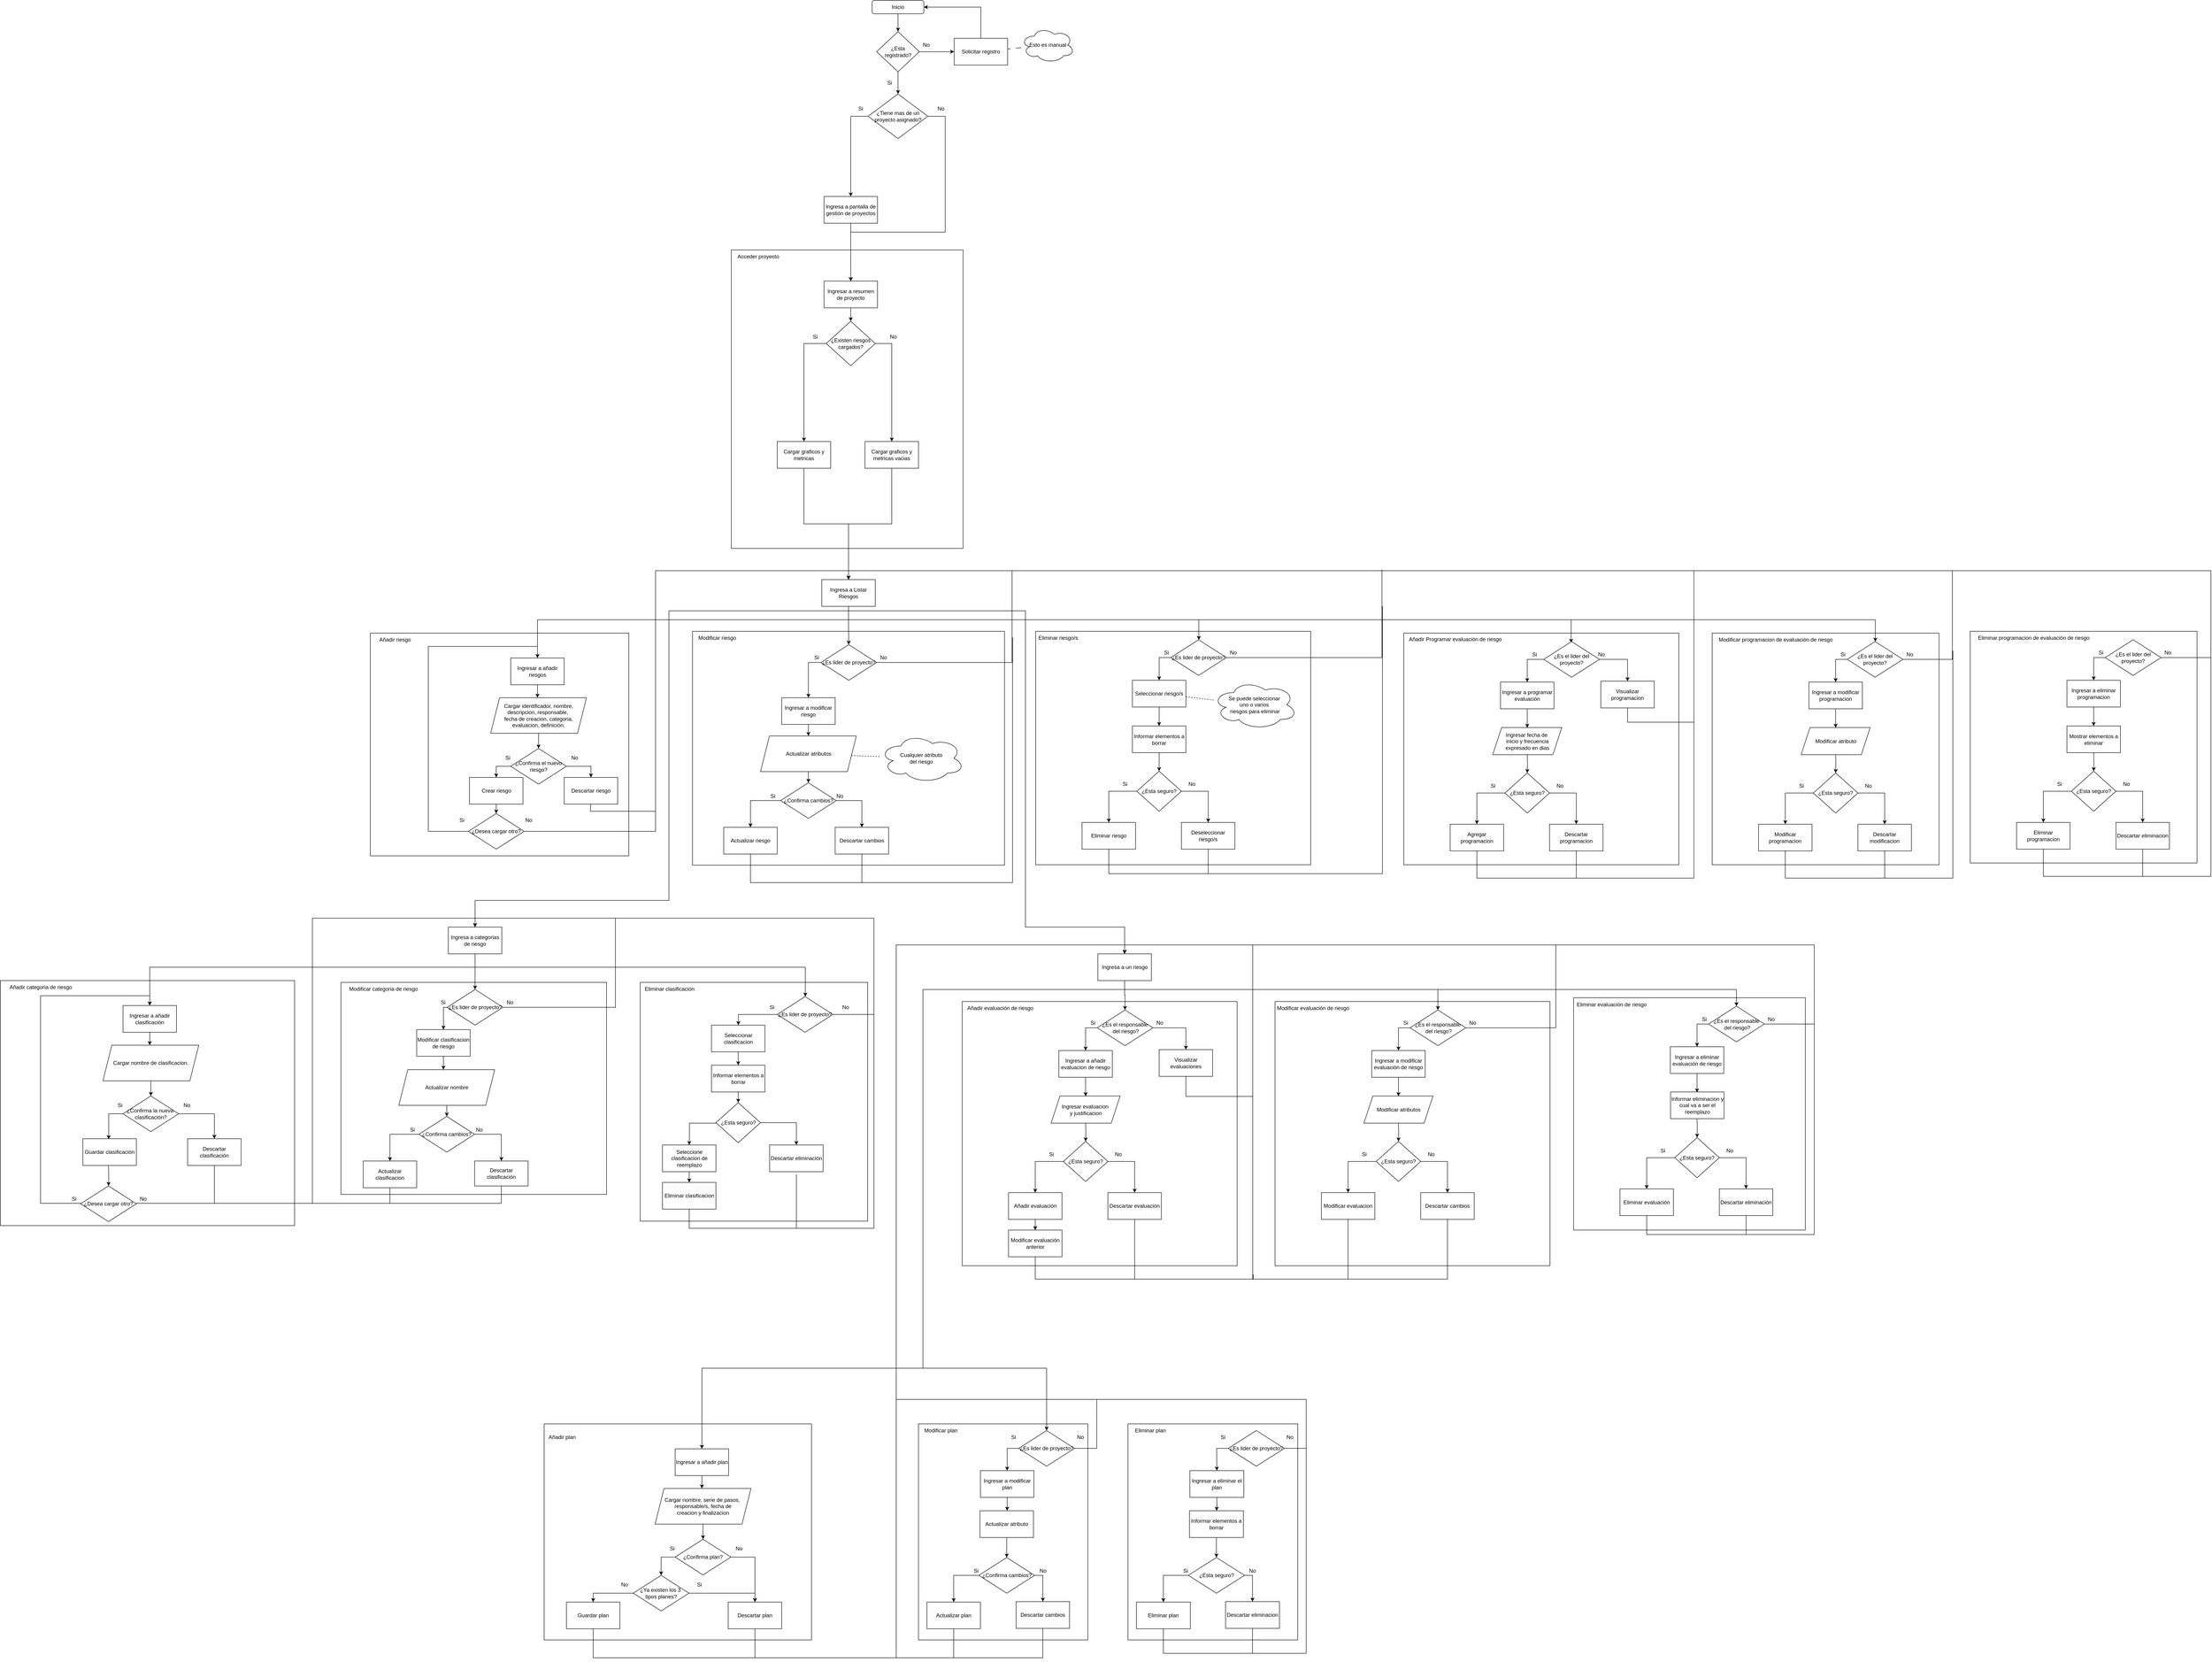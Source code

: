 <mxfile version="24.7.14">
  <diagram name="Página-1" id="24HMQWVAIdSYc8zCq1KH">
    <mxGraphModel dx="3121" dy="777" grid="1" gridSize="10" guides="1" tooltips="1" connect="1" arrows="1" fold="1" page="1" pageScale="1" pageWidth="827" pageHeight="1169" math="0" shadow="0">
      <root>
        <mxCell id="0" />
        <mxCell id="1" parent="0" />
        <mxCell id="0iyKYwHK2RuOoZLVOAF2-130" value="" style="rounded=0;whiteSpace=wrap;html=1;" parent="1" vertex="1">
          <mxGeometry x="-380" y="3205" width="600" height="485" as="geometry" />
        </mxCell>
        <mxCell id="0iyKYwHK2RuOoZLVOAF2-126" value="" style="rounded=0;whiteSpace=wrap;html=1;" parent="1" vertex="1">
          <mxGeometry x="460" y="3205" width="380" height="485" as="geometry" />
        </mxCell>
        <mxCell id="0iyKYwHK2RuOoZLVOAF2-197" value="" style="rounded=0;whiteSpace=wrap;html=1;" parent="1" vertex="1">
          <mxGeometry x="2241" y="1430" width="509" height="520" as="geometry" />
        </mxCell>
        <mxCell id="0iyKYwHK2RuOoZLVOAF2-170" value="" style="rounded=0;whiteSpace=wrap;html=1;" parent="1" vertex="1">
          <mxGeometry x="1549" y="1430" width="617" height="520" as="geometry" />
        </mxCell>
        <mxCell id="0iyKYwHK2RuOoZLVOAF2-58" value="" style="rounded=0;whiteSpace=wrap;html=1;" parent="1" vertex="1">
          <mxGeometry x="1930" y="2248.5" width="520" height="521.5" as="geometry" />
        </mxCell>
        <mxCell id="0iyKYwHK2RuOoZLVOAF2-32" value="" style="rounded=0;whiteSpace=wrap;html=1;" parent="1" vertex="1">
          <mxGeometry x="1260" y="2257" width="617" height="593" as="geometry" />
        </mxCell>
        <mxCell id="0iyKYwHK2RuOoZLVOAF2-3" value="" style="rounded=0;whiteSpace=wrap;html=1;" parent="1" vertex="1">
          <mxGeometry x="558" y="2257" width="617" height="593" as="geometry" />
        </mxCell>
        <mxCell id="wuaz71Ys6J9YfRkgNqtm-59" value="" style="rounded=0;whiteSpace=wrap;html=1;" parent="1" vertex="1">
          <mxGeometry x="-164.5" y="2214" width="510.5" height="536" as="geometry" />
        </mxCell>
        <mxCell id="wuaz71Ys6J9YfRkgNqtm-60" value="" style="rounded=0;whiteSpace=wrap;html=1;" parent="1" vertex="1">
          <mxGeometry x="-836" y="2214" width="596" height="476" as="geometry" />
        </mxCell>
        <mxCell id="wuaz71Ys6J9YfRkgNqtm-32" value="" style="rounded=0;whiteSpace=wrap;html=1;" parent="1" vertex="1">
          <mxGeometry x="-1600" y="2210" width="660" height="550" as="geometry" />
        </mxCell>
        <mxCell id="wuaz71Ys6J9YfRkgNqtm-3" value="" style="rounded=0;whiteSpace=wrap;html=1;" parent="1" vertex="1">
          <mxGeometry x="723" y="1426" width="617" height="524" as="geometry" />
        </mxCell>
        <mxCell id="fTdmXy7tgA4tEe0zFuN1-217" value="" style="rounded=0;whiteSpace=wrap;html=1;" parent="1" vertex="1">
          <mxGeometry x="-47" y="1426" width="700" height="525" as="geometry" />
        </mxCell>
        <mxCell id="fTdmXy7tgA4tEe0zFuN1-188" value="" style="rounded=0;whiteSpace=wrap;html=1;" parent="1" vertex="1">
          <mxGeometry x="-770" y="1430" width="580" height="500" as="geometry" />
        </mxCell>
        <mxCell id="fTdmXy7tgA4tEe0zFuN1-68" value="" style="rounded=0;whiteSpace=wrap;html=1;" parent="1" vertex="1">
          <mxGeometry x="40" y="570" width="520" height="670" as="geometry" />
        </mxCell>
        <mxCell id="fTdmXy7tgA4tEe0zFuN1-71" value="Acceder proyecto" style="text;html=1;align=center;verticalAlign=middle;resizable=0;points=[];autosize=1;strokeColor=none;fillColor=none;" parent="1" vertex="1">
          <mxGeometry x="40" y="570" width="120" height="30" as="geometry" />
        </mxCell>
        <mxCell id="fTdmXy7tgA4tEe0zFuN1-72" style="edgeStyle=orthogonalEdgeStyle;rounded=0;orthogonalLoop=1;jettySize=auto;html=1;entryX=0.5;entryY=0;entryDx=0;entryDy=0;" parent="1" source="fTdmXy7tgA4tEe0zFuN1-73" target="fTdmXy7tgA4tEe0zFuN1-77" edge="1">
          <mxGeometry relative="1" as="geometry">
            <mxPoint x="308" y="720" as="targetPoint" />
            <Array as="points" />
          </mxGeometry>
        </mxCell>
        <mxCell id="fTdmXy7tgA4tEe0zFuN1-73" value="Ingresar a resumen de proyecto" style="whiteSpace=wrap;html=1;" parent="1" vertex="1">
          <mxGeometry x="248" y="640" width="120" height="60" as="geometry" />
        </mxCell>
        <mxCell id="fTdmXy7tgA4tEe0zFuN1-75" style="edgeStyle=orthogonalEdgeStyle;rounded=0;orthogonalLoop=1;jettySize=auto;html=1;entryX=0.5;entryY=0;entryDx=0;entryDy=0;" parent="1" source="fTdmXy7tgA4tEe0zFuN1-77" target="fTdmXy7tgA4tEe0zFuN1-79" edge="1">
          <mxGeometry relative="1" as="geometry">
            <Array as="points">
              <mxPoint x="203" y="780" />
            </Array>
          </mxGeometry>
        </mxCell>
        <mxCell id="fTdmXy7tgA4tEe0zFuN1-76" style="edgeStyle=orthogonalEdgeStyle;rounded=0;orthogonalLoop=1;jettySize=auto;html=1;entryX=0.5;entryY=0;entryDx=0;entryDy=0;" parent="1" source="fTdmXy7tgA4tEe0zFuN1-77" target="fTdmXy7tgA4tEe0zFuN1-81" edge="1">
          <mxGeometry relative="1" as="geometry">
            <mxPoint x="400" y="990" as="targetPoint" />
            <Array as="points">
              <mxPoint x="400" y="780" />
              <mxPoint x="400" y="990" />
            </Array>
          </mxGeometry>
        </mxCell>
        <mxCell id="fTdmXy7tgA4tEe0zFuN1-77" value="¿Existen riesgos cargados?" style="rhombus;whiteSpace=wrap;html=1;" parent="1" vertex="1">
          <mxGeometry x="253" y="730" width="110" height="100" as="geometry" />
        </mxCell>
        <mxCell id="fTdmXy7tgA4tEe0zFuN1-175" style="edgeStyle=orthogonalEdgeStyle;rounded=0;orthogonalLoop=1;jettySize=auto;html=1;entryX=0.5;entryY=0;entryDx=0;entryDy=0;" parent="1" source="fTdmXy7tgA4tEe0zFuN1-79" target="fTdmXy7tgA4tEe0zFuN1-173" edge="1">
          <mxGeometry relative="1" as="geometry" />
        </mxCell>
        <mxCell id="fTdmXy7tgA4tEe0zFuN1-79" value="Cargar graficos y metricas" style="whiteSpace=wrap;html=1;" parent="1" vertex="1">
          <mxGeometry x="143" y="1000" width="120" height="60" as="geometry" />
        </mxCell>
        <mxCell id="fTdmXy7tgA4tEe0zFuN1-174" style="edgeStyle=orthogonalEdgeStyle;rounded=0;orthogonalLoop=1;jettySize=auto;html=1;" parent="1" source="fTdmXy7tgA4tEe0zFuN1-81" target="fTdmXy7tgA4tEe0zFuN1-173" edge="1">
          <mxGeometry relative="1" as="geometry" />
        </mxCell>
        <mxCell id="fTdmXy7tgA4tEe0zFuN1-81" value="Cargar graficos y metricas vacias" style="whiteSpace=wrap;html=1;" parent="1" vertex="1">
          <mxGeometry x="340" y="1000" width="120" height="60" as="geometry" />
        </mxCell>
        <mxCell id="fTdmXy7tgA4tEe0zFuN1-82" value="No" style="text;html=1;align=center;verticalAlign=middle;resizable=0;points=[];autosize=1;strokeColor=none;fillColor=none;" parent="1" vertex="1">
          <mxGeometry x="383" y="750" width="40" height="30" as="geometry" />
        </mxCell>
        <mxCell id="fTdmXy7tgA4tEe0zFuN1-83" value="Si" style="text;html=1;align=center;verticalAlign=middle;resizable=0;points=[];autosize=1;strokeColor=none;fillColor=none;" parent="1" vertex="1">
          <mxGeometry x="213" y="750" width="30" height="30" as="geometry" />
        </mxCell>
        <mxCell id="fTdmXy7tgA4tEe0zFuN1-5" style="edgeStyle=orthogonalEdgeStyle;rounded=0;orthogonalLoop=1;jettySize=auto;html=1;entryX=0.5;entryY=0;entryDx=0;entryDy=0;" parent="1" source="fTdmXy7tgA4tEe0zFuN1-1" target="fTdmXy7tgA4tEe0zFuN1-4" edge="1">
          <mxGeometry relative="1" as="geometry" />
        </mxCell>
        <mxCell id="fTdmXy7tgA4tEe0zFuN1-1" value="Inicio" style="rounded=1;whiteSpace=wrap;html=1;" parent="1" vertex="1">
          <mxGeometry x="356" y="10" width="116" height="30" as="geometry" />
        </mxCell>
        <mxCell id="fTdmXy7tgA4tEe0zFuN1-11" style="edgeStyle=orthogonalEdgeStyle;rounded=0;orthogonalLoop=1;jettySize=auto;html=1;entryX=1;entryY=0.5;entryDx=0;entryDy=0;" parent="1" source="fTdmXy7tgA4tEe0zFuN1-3" target="fTdmXy7tgA4tEe0zFuN1-1" edge="1">
          <mxGeometry relative="1" as="geometry">
            <Array as="points">
              <mxPoint x="600" y="25" />
            </Array>
          </mxGeometry>
        </mxCell>
        <mxCell id="fTdmXy7tgA4tEe0zFuN1-3" value="Solicitar registro" style="rounded=0;whiteSpace=wrap;html=1;" parent="1" vertex="1">
          <mxGeometry x="540" y="95" width="120" height="60" as="geometry" />
        </mxCell>
        <mxCell id="fTdmXy7tgA4tEe0zFuN1-7" style="edgeStyle=orthogonalEdgeStyle;rounded=0;orthogonalLoop=1;jettySize=auto;html=1;" parent="1" source="fTdmXy7tgA4tEe0zFuN1-4" target="fTdmXy7tgA4tEe0zFuN1-6" edge="1">
          <mxGeometry relative="1" as="geometry" />
        </mxCell>
        <mxCell id="fTdmXy7tgA4tEe0zFuN1-8" style="edgeStyle=orthogonalEdgeStyle;rounded=0;orthogonalLoop=1;jettySize=auto;html=1;" parent="1" source="fTdmXy7tgA4tEe0zFuN1-4" target="fTdmXy7tgA4tEe0zFuN1-3" edge="1">
          <mxGeometry relative="1" as="geometry" />
        </mxCell>
        <mxCell id="fTdmXy7tgA4tEe0zFuN1-4" value="¿Esta registrado?" style="rhombus;whiteSpace=wrap;html=1;" parent="1" vertex="1">
          <mxGeometry x="366" y="80" width="96" height="90" as="geometry" />
        </mxCell>
        <mxCell id="fTdmXy7tgA4tEe0zFuN1-15" style="edgeStyle=orthogonalEdgeStyle;rounded=0;orthogonalLoop=1;jettySize=auto;html=1;entryX=0.5;entryY=0;entryDx=0;entryDy=0;" parent="1" source="fTdmXy7tgA4tEe0zFuN1-6" target="fTdmXy7tgA4tEe0zFuN1-14" edge="1">
          <mxGeometry relative="1" as="geometry">
            <Array as="points">
              <mxPoint x="308" y="270" />
            </Array>
          </mxGeometry>
        </mxCell>
        <mxCell id="fTdmXy7tgA4tEe0zFuN1-19" style="edgeStyle=orthogonalEdgeStyle;rounded=0;orthogonalLoop=1;jettySize=auto;html=1;" parent="1" source="fTdmXy7tgA4tEe0zFuN1-6" target="fTdmXy7tgA4tEe0zFuN1-73" edge="1">
          <mxGeometry relative="1" as="geometry">
            <mxPoint x="557" y="350" as="targetPoint" />
            <Array as="points">
              <mxPoint x="520" y="270" />
              <mxPoint x="520" y="530" />
              <mxPoint x="308" y="530" />
            </Array>
          </mxGeometry>
        </mxCell>
        <mxCell id="fTdmXy7tgA4tEe0zFuN1-6" value="¿Tiene mas de un proyecto asignado?" style="rhombus;whiteSpace=wrap;html=1;" parent="1" vertex="1">
          <mxGeometry x="347" y="220" width="134" height="100" as="geometry" />
        </mxCell>
        <mxCell id="fTdmXy7tgA4tEe0zFuN1-9" value="Si" style="text;html=1;align=center;verticalAlign=middle;resizable=0;points=[];autosize=1;strokeColor=none;fillColor=none;" parent="1" vertex="1">
          <mxGeometry x="380" y="180" width="30" height="30" as="geometry" />
        </mxCell>
        <mxCell id="fTdmXy7tgA4tEe0zFuN1-10" value="No" style="text;html=1;align=center;verticalAlign=middle;resizable=0;points=[];autosize=1;strokeColor=none;fillColor=none;" parent="1" vertex="1">
          <mxGeometry x="457" y="95" width="40" height="30" as="geometry" />
        </mxCell>
        <mxCell id="fTdmXy7tgA4tEe0zFuN1-13" style="rounded=0;orthogonalLoop=1;jettySize=auto;html=1;endArrow=none;endFill=0;dashed=1;dashPattern=12 12;" parent="1" source="fTdmXy7tgA4tEe0zFuN1-12" target="fTdmXy7tgA4tEe0zFuN1-3" edge="1">
          <mxGeometry relative="1" as="geometry" />
        </mxCell>
        <mxCell id="fTdmXy7tgA4tEe0zFuN1-12" value="Esto es manual" style="ellipse;shape=cloud;whiteSpace=wrap;html=1;" parent="1" vertex="1">
          <mxGeometry x="690" y="70" width="120" height="80" as="geometry" />
        </mxCell>
        <mxCell id="fTdmXy7tgA4tEe0zFuN1-84" style="edgeStyle=orthogonalEdgeStyle;rounded=0;orthogonalLoop=1;jettySize=auto;html=1;entryX=0.5;entryY=0;entryDx=0;entryDy=0;" parent="1" source="fTdmXy7tgA4tEe0zFuN1-14" target="fTdmXy7tgA4tEe0zFuN1-73" edge="1">
          <mxGeometry relative="1" as="geometry">
            <Array as="points">
              <mxPoint x="308" y="560" />
              <mxPoint x="308" y="560" />
            </Array>
          </mxGeometry>
        </mxCell>
        <mxCell id="fTdmXy7tgA4tEe0zFuN1-14" value="Ingresa a pantalla de gestión de proyectos" style="rounded=0;whiteSpace=wrap;html=1;" parent="1" vertex="1">
          <mxGeometry x="248" y="450" width="120" height="60" as="geometry" />
        </mxCell>
        <mxCell id="fTdmXy7tgA4tEe0zFuN1-20" value="Si" style="text;html=1;align=center;verticalAlign=middle;resizable=0;points=[];autosize=1;strokeColor=none;fillColor=none;" parent="1" vertex="1">
          <mxGeometry x="315" y="238" width="30" height="30" as="geometry" />
        </mxCell>
        <mxCell id="fTdmXy7tgA4tEe0zFuN1-21" value="No" style="text;html=1;align=center;verticalAlign=middle;resizable=0;points=[];autosize=1;strokeColor=none;fillColor=none;" parent="1" vertex="1">
          <mxGeometry x="490" y="238" width="40" height="30" as="geometry" />
        </mxCell>
        <mxCell id="fTdmXy7tgA4tEe0zFuN1-232" style="edgeStyle=orthogonalEdgeStyle;rounded=0;orthogonalLoop=1;jettySize=auto;html=1;" parent="1" source="fTdmXy7tgA4tEe0zFuN1-173" target="fTdmXy7tgA4tEe0zFuN1-191" edge="1">
          <mxGeometry relative="1" as="geometry">
            <Array as="points">
              <mxPoint x="303" y="1400" />
              <mxPoint x="-395" y="1400" />
            </Array>
          </mxGeometry>
        </mxCell>
        <mxCell id="fTdmXy7tgA4tEe0zFuN1-238" style="edgeStyle=orthogonalEdgeStyle;rounded=0;orthogonalLoop=1;jettySize=auto;html=1;entryX=0.5;entryY=0;entryDx=0;entryDy=0;" parent="1" source="fTdmXy7tgA4tEe0zFuN1-173" target="fTdmXy7tgA4tEe0zFuN1-237" edge="1">
          <mxGeometry relative="1" as="geometry" />
        </mxCell>
        <mxCell id="wuaz71Ys6J9YfRkgNqtm-31" style="edgeStyle=orthogonalEdgeStyle;rounded=0;orthogonalLoop=1;jettySize=auto;html=1;" parent="1" source="fTdmXy7tgA4tEe0zFuN1-173" target="wuaz71Ys6J9YfRkgNqtm-19" edge="1">
          <mxGeometry relative="1" as="geometry">
            <Array as="points">
              <mxPoint x="303" y="1400" />
              <mxPoint x="1089" y="1400" />
            </Array>
          </mxGeometry>
        </mxCell>
        <mxCell id="wuaz71Ys6J9YfRkgNqtm-57" style="edgeStyle=orthogonalEdgeStyle;rounded=0;orthogonalLoop=1;jettySize=auto;html=1;entryX=0.5;entryY=0;entryDx=0;entryDy=0;" parent="1" source="fTdmXy7tgA4tEe0zFuN1-173" target="wuaz71Ys6J9YfRkgNqtm-55" edge="1">
          <mxGeometry relative="1" as="geometry">
            <Array as="points">
              <mxPoint x="303" y="1380" />
              <mxPoint x="-100" y="1380" />
              <mxPoint x="-100" y="2030" />
              <mxPoint x="-535" y="2030" />
            </Array>
          </mxGeometry>
        </mxCell>
        <mxCell id="0iyKYwHK2RuOoZLVOAF2-2" style="edgeStyle=orthogonalEdgeStyle;rounded=0;orthogonalLoop=1;jettySize=auto;html=1;entryX=0.5;entryY=0;entryDx=0;entryDy=0;" parent="1" source="fTdmXy7tgA4tEe0zFuN1-173" target="0iyKYwHK2RuOoZLVOAF2-1" edge="1">
          <mxGeometry relative="1" as="geometry">
            <Array as="points">
              <mxPoint x="303" y="1380" />
              <mxPoint x="700" y="1380" />
              <mxPoint x="700" y="2090" />
            </Array>
          </mxGeometry>
        </mxCell>
        <mxCell id="0iyKYwHK2RuOoZLVOAF2-193" style="edgeStyle=orthogonalEdgeStyle;rounded=0;orthogonalLoop=1;jettySize=auto;html=1;entryX=0.5;entryY=0;entryDx=0;entryDy=0;" parent="1" edge="1">
          <mxGeometry relative="1" as="geometry">
            <mxPoint x="303" y="1370" as="sourcePoint" />
            <mxPoint x="1924.5" y="1452" as="targetPoint" />
            <Array as="points">
              <mxPoint x="303" y="1400" />
              <mxPoint x="1925" y="1400" />
            </Array>
          </mxGeometry>
        </mxCell>
        <mxCell id="0iyKYwHK2RuOoZLVOAF2-217" style="edgeStyle=orthogonalEdgeStyle;rounded=0;orthogonalLoop=1;jettySize=auto;html=1;" parent="1" source="fTdmXy7tgA4tEe0zFuN1-173" target="0iyKYwHK2RuOoZLVOAF2-208" edge="1">
          <mxGeometry relative="1" as="geometry">
            <mxPoint x="1680" y="1380" as="targetPoint" />
            <Array as="points">
              <mxPoint x="303" y="1400" />
              <mxPoint x="2607" y="1400" />
            </Array>
          </mxGeometry>
        </mxCell>
        <mxCell id="fTdmXy7tgA4tEe0zFuN1-173" value="Ingresa a Listar Riesgos" style="whiteSpace=wrap;html=1;" parent="1" vertex="1">
          <mxGeometry x="243" y="1310" width="120" height="60" as="geometry" />
        </mxCell>
        <mxCell id="fTdmXy7tgA4tEe0zFuN1-189" value="Añadir riesgo" style="text;html=1;align=center;verticalAlign=middle;resizable=0;points=[];autosize=1;strokeColor=none;fillColor=none;" parent="1" vertex="1">
          <mxGeometry x="-760" y="1430" width="90" height="30" as="geometry" />
        </mxCell>
        <mxCell id="fTdmXy7tgA4tEe0zFuN1-190" value="" style="edgeStyle=orthogonalEdgeStyle;rounded=0;orthogonalLoop=1;jettySize=auto;html=1;" parent="1" source="fTdmXy7tgA4tEe0zFuN1-191" edge="1">
          <mxGeometry relative="1" as="geometry">
            <mxPoint x="-395" y="1575" as="targetPoint" />
          </mxGeometry>
        </mxCell>
        <mxCell id="fTdmXy7tgA4tEe0zFuN1-191" value="Ingresar a añadir riesgos" style="whiteSpace=wrap;html=1;" parent="1" vertex="1">
          <mxGeometry x="-455" y="1486" width="120" height="60" as="geometry" />
        </mxCell>
        <mxCell id="fTdmXy7tgA4tEe0zFuN1-193" style="edgeStyle=orthogonalEdgeStyle;rounded=0;orthogonalLoop=1;jettySize=auto;html=1;" parent="1" source="fTdmXy7tgA4tEe0zFuN1-194" target="fTdmXy7tgA4tEe0zFuN1-197" edge="1">
          <mxGeometry relative="1" as="geometry" />
        </mxCell>
        <mxCell id="fTdmXy7tgA4tEe0zFuN1-194" value="Cargar identificador, nombre, descripcion, responsable,&amp;nbsp;&lt;div&gt;fecha de creacion, categoria, evaluacion&lt;span style=&quot;background-color: initial;&quot;&gt;, definición.&lt;/span&gt;&lt;/div&gt;" style="shape=parallelogram;perimeter=parallelogramPerimeter;whiteSpace=wrap;html=1;fixedSize=1;" parent="1" vertex="1">
          <mxGeometry x="-500" y="1575" width="215" height="80" as="geometry" />
        </mxCell>
        <mxCell id="fTdmXy7tgA4tEe0zFuN1-196" style="edgeStyle=orthogonalEdgeStyle;rounded=0;orthogonalLoop=1;jettySize=auto;html=1;entryX=0.5;entryY=0;entryDx=0;entryDy=0;exitX=0.5;exitY=1;exitDx=0;exitDy=0;" parent="1" source="fTdmXy7tgA4tEe0zFuN1-209" target="fTdmXy7tgA4tEe0zFuN1-202" edge="1">
          <mxGeometry relative="1" as="geometry">
            <Array as="points">
              <mxPoint x="-487" y="1810" />
            </Array>
            <mxPoint x="-487" y="1756" as="targetPoint" />
          </mxGeometry>
        </mxCell>
        <mxCell id="fTdmXy7tgA4tEe0zFuN1-211" style="edgeStyle=orthogonalEdgeStyle;rounded=0;orthogonalLoop=1;jettySize=auto;html=1;entryX=0.5;entryY=0;entryDx=0;entryDy=0;" parent="1" source="fTdmXy7tgA4tEe0zFuN1-197" target="fTdmXy7tgA4tEe0zFuN1-209" edge="1">
          <mxGeometry relative="1" as="geometry">
            <Array as="points">
              <mxPoint x="-487" y="1729" />
            </Array>
          </mxGeometry>
        </mxCell>
        <mxCell id="fTdmXy7tgA4tEe0zFuN1-213" style="edgeStyle=orthogonalEdgeStyle;rounded=0;orthogonalLoop=1;jettySize=auto;html=1;entryX=0.5;entryY=0;entryDx=0;entryDy=0;" parent="1" source="fTdmXy7tgA4tEe0zFuN1-197" target="fTdmXy7tgA4tEe0zFuN1-212" edge="1">
          <mxGeometry relative="1" as="geometry">
            <Array as="points">
              <mxPoint x="-275" y="1729" />
            </Array>
          </mxGeometry>
        </mxCell>
        <mxCell id="fTdmXy7tgA4tEe0zFuN1-197" value="¿Confirma el nuevo riesgo?" style="rhombus;whiteSpace=wrap;html=1;" parent="1" vertex="1">
          <mxGeometry x="-455" y="1689" width="125" height="80" as="geometry" />
        </mxCell>
        <mxCell id="fTdmXy7tgA4tEe0zFuN1-198" value="Si" style="text;html=1;align=center;verticalAlign=middle;resizable=0;points=[];autosize=1;strokeColor=none;fillColor=none;" parent="1" vertex="1">
          <mxGeometry x="-477.5" y="1695" width="30" height="30" as="geometry" />
        </mxCell>
        <mxCell id="fTdmXy7tgA4tEe0zFuN1-199" value="No" style="text;html=1;align=center;verticalAlign=middle;resizable=0;points=[];autosize=1;strokeColor=none;fillColor=none;" parent="1" vertex="1">
          <mxGeometry x="-332.5" y="1695" width="40" height="30" as="geometry" />
        </mxCell>
        <mxCell id="fTdmXy7tgA4tEe0zFuN1-201" style="edgeStyle=orthogonalEdgeStyle;rounded=0;orthogonalLoop=1;jettySize=auto;html=1;entryX=0.5;entryY=0;entryDx=0;entryDy=0;" parent="1" source="fTdmXy7tgA4tEe0zFuN1-202" target="fTdmXy7tgA4tEe0zFuN1-191" edge="1">
          <mxGeometry relative="1" as="geometry">
            <Array as="points">
              <mxPoint x="-640" y="1875" />
              <mxPoint x="-640" y="1460" />
              <mxPoint x="-395" y="1460" />
            </Array>
          </mxGeometry>
        </mxCell>
        <mxCell id="fTdmXy7tgA4tEe0zFuN1-214" style="edgeStyle=orthogonalEdgeStyle;rounded=0;orthogonalLoop=1;jettySize=auto;html=1;entryX=0.5;entryY=0;entryDx=0;entryDy=0;" parent="1" source="fTdmXy7tgA4tEe0zFuN1-202" target="fTdmXy7tgA4tEe0zFuN1-173" edge="1">
          <mxGeometry relative="1" as="geometry">
            <Array as="points">
              <mxPoint x="-130" y="1875" />
              <mxPoint x="-130" y="1290" />
              <mxPoint x="303" y="1290" />
            </Array>
          </mxGeometry>
        </mxCell>
        <mxCell id="fTdmXy7tgA4tEe0zFuN1-202" value="¿Desea cargar otro?" style="rhombus;whiteSpace=wrap;html=1;" parent="1" vertex="1">
          <mxGeometry x="-550" y="1835" width="125" height="80" as="geometry" />
        </mxCell>
        <mxCell id="fTdmXy7tgA4tEe0zFuN1-203" value="Si" style="text;html=1;align=center;verticalAlign=middle;resizable=0;points=[];autosize=1;strokeColor=none;fillColor=none;" parent="1" vertex="1">
          <mxGeometry x="-580" y="1835" width="30" height="30" as="geometry" />
        </mxCell>
        <mxCell id="fTdmXy7tgA4tEe0zFuN1-204" value="No" style="text;html=1;align=center;verticalAlign=middle;resizable=0;points=[];autosize=1;strokeColor=none;fillColor=none;" parent="1" vertex="1">
          <mxGeometry x="-435" y="1835" width="40" height="30" as="geometry" />
        </mxCell>
        <mxCell id="fTdmXy7tgA4tEe0zFuN1-209" value="Crear riesgo" style="whiteSpace=wrap;html=1;" parent="1" vertex="1">
          <mxGeometry x="-547.5" y="1754" width="120" height="60" as="geometry" />
        </mxCell>
        <mxCell id="fTdmXy7tgA4tEe0zFuN1-216" style="edgeStyle=orthogonalEdgeStyle;rounded=0;orthogonalLoop=1;jettySize=auto;html=1;endArrow=none;endFill=0;" parent="1" edge="1">
          <mxGeometry relative="1" as="geometry">
            <mxPoint x="-130" y="1680" as="targetPoint" />
            <mxPoint x="-276" y="1754" as="sourcePoint" />
            <Array as="points">
              <mxPoint x="-276" y="1830" />
              <mxPoint x="-130" y="1830" />
            </Array>
          </mxGeometry>
        </mxCell>
        <mxCell id="fTdmXy7tgA4tEe0zFuN1-212" value="Descartar riesgo" style="whiteSpace=wrap;html=1;" parent="1" vertex="1">
          <mxGeometry x="-335" y="1754" width="120" height="60" as="geometry" />
        </mxCell>
        <mxCell id="fTdmXy7tgA4tEe0zFuN1-218" value="Modificar riesgo" style="text;html=1;align=center;verticalAlign=middle;resizable=0;points=[];autosize=1;strokeColor=none;fillColor=none;" parent="1" vertex="1">
          <mxGeometry x="-47" y="1426" width="110" height="30" as="geometry" />
        </mxCell>
        <mxCell id="fTdmXy7tgA4tEe0zFuN1-241" style="edgeStyle=orthogonalEdgeStyle;rounded=0;orthogonalLoop=1;jettySize=auto;html=1;" parent="1" source="fTdmXy7tgA4tEe0zFuN1-220" target="fTdmXy7tgA4tEe0zFuN1-222" edge="1">
          <mxGeometry relative="1" as="geometry" />
        </mxCell>
        <mxCell id="fTdmXy7tgA4tEe0zFuN1-220" value="Ingresar a modificar riesgo" style="whiteSpace=wrap;html=1;" parent="1" vertex="1">
          <mxGeometry x="153" y="1575" width="120" height="60" as="geometry" />
        </mxCell>
        <mxCell id="fTdmXy7tgA4tEe0zFuN1-221" style="edgeStyle=orthogonalEdgeStyle;rounded=0;orthogonalLoop=1;jettySize=auto;html=1;entryX=0.5;entryY=0;entryDx=0;entryDy=0;" parent="1" source="fTdmXy7tgA4tEe0zFuN1-222" target="fTdmXy7tgA4tEe0zFuN1-226" edge="1">
          <mxGeometry relative="1" as="geometry" />
        </mxCell>
        <mxCell id="fTdmXy7tgA4tEe0zFuN1-222" value="&lt;div&gt;Actualizar atributos&lt;/div&gt;" style="shape=parallelogram;perimeter=parallelogramPerimeter;whiteSpace=wrap;html=1;fixedSize=1;" parent="1" vertex="1">
          <mxGeometry x="105.5" y="1661" width="215" height="80" as="geometry" />
        </mxCell>
        <mxCell id="fTdmXy7tgA4tEe0zFuN1-223" value="" style="rounded=0;orthogonalLoop=1;jettySize=auto;html=1;dashed=1;endArrow=none;endFill=0;" parent="1" source="fTdmXy7tgA4tEe0zFuN1-222" target="fTdmXy7tgA4tEe0zFuN1-224" edge="1">
          <mxGeometry relative="1" as="geometry">
            <mxPoint x="303" y="1697" as="sourcePoint" />
          </mxGeometry>
        </mxCell>
        <mxCell id="fTdmXy7tgA4tEe0zFuN1-224" value="Cualquier atributo&amp;nbsp;&lt;div&gt;del riesgo&lt;span style=&quot;background-color: initial;&quot;&gt;&amp;nbsp;&lt;/span&gt;&lt;/div&gt;" style="ellipse;shape=cloud;whiteSpace=wrap;html=1;" parent="1" vertex="1">
          <mxGeometry x="373" y="1656" width="190" height="110" as="geometry" />
        </mxCell>
        <mxCell id="fTdmXy7tgA4tEe0zFuN1-225" style="edgeStyle=orthogonalEdgeStyle;rounded=0;orthogonalLoop=1;jettySize=auto;html=1;entryX=0.5;entryY=0;entryDx=0;entryDy=0;" parent="1" source="fTdmXy7tgA4tEe0zFuN1-226" target="fTdmXy7tgA4tEe0zFuN1-228" edge="1">
          <mxGeometry relative="1" as="geometry" />
        </mxCell>
        <mxCell id="fTdmXy7tgA4tEe0zFuN1-236" style="edgeStyle=orthogonalEdgeStyle;rounded=0;orthogonalLoop=1;jettySize=auto;html=1;" parent="1" source="fTdmXy7tgA4tEe0zFuN1-226" target="fTdmXy7tgA4tEe0zFuN1-235" edge="1">
          <mxGeometry relative="1" as="geometry">
            <Array as="points">
              <mxPoint x="333" y="1806" />
            </Array>
          </mxGeometry>
        </mxCell>
        <mxCell id="fTdmXy7tgA4tEe0zFuN1-226" value="¿Confirma cambios?" style="rhombus;whiteSpace=wrap;html=1;" parent="1" vertex="1">
          <mxGeometry x="150.5" y="1766" width="125" height="80" as="geometry" />
        </mxCell>
        <mxCell id="fTdmXy7tgA4tEe0zFuN1-243" style="edgeStyle=orthogonalEdgeStyle;rounded=0;orthogonalLoop=1;jettySize=auto;html=1;endArrow=none;endFill=0;" parent="1" source="fTdmXy7tgA4tEe0zFuN1-228" edge="1">
          <mxGeometry relative="1" as="geometry">
            <mxPoint x="670" y="1440.526" as="targetPoint" />
            <Array as="points">
              <mxPoint x="83" y="1990" />
              <mxPoint x="671" y="1990" />
              <mxPoint x="671" y="1440" />
            </Array>
          </mxGeometry>
        </mxCell>
        <mxCell id="fTdmXy7tgA4tEe0zFuN1-228" value="Actualizar riesgo" style="whiteSpace=wrap;html=1;" parent="1" vertex="1">
          <mxGeometry x="23" y="1866" width="120" height="60" as="geometry" />
        </mxCell>
        <mxCell id="fTdmXy7tgA4tEe0zFuN1-229" value="Si" style="text;html=1;align=center;verticalAlign=middle;resizable=0;points=[];autosize=1;strokeColor=none;fillColor=none;" parent="1" vertex="1">
          <mxGeometry x="118" y="1781" width="30" height="30" as="geometry" />
        </mxCell>
        <mxCell id="fTdmXy7tgA4tEe0zFuN1-230" value="No" style="text;html=1;align=center;verticalAlign=middle;resizable=0;points=[];autosize=1;strokeColor=none;fillColor=none;" parent="1" vertex="1">
          <mxGeometry x="263" y="1781" width="40" height="30" as="geometry" />
        </mxCell>
        <mxCell id="fTdmXy7tgA4tEe0zFuN1-244" style="edgeStyle=orthogonalEdgeStyle;rounded=0;orthogonalLoop=1;jettySize=auto;html=1;endArrow=none;endFill=0;" parent="1" source="fTdmXy7tgA4tEe0zFuN1-235" edge="1">
          <mxGeometry relative="1" as="geometry">
            <mxPoint x="333" y="1990" as="targetPoint" />
          </mxGeometry>
        </mxCell>
        <mxCell id="fTdmXy7tgA4tEe0zFuN1-235" value="Descartar cambios" style="whiteSpace=wrap;html=1;" parent="1" vertex="1">
          <mxGeometry x="273" y="1866" width="120" height="60" as="geometry" />
        </mxCell>
        <mxCell id="fTdmXy7tgA4tEe0zFuN1-240" style="edgeStyle=orthogonalEdgeStyle;rounded=0;orthogonalLoop=1;jettySize=auto;html=1;entryX=0.5;entryY=0;entryDx=0;entryDy=0;exitX=0;exitY=0.5;exitDx=0;exitDy=0;" parent="1" source="fTdmXy7tgA4tEe0zFuN1-237" target="fTdmXy7tgA4tEe0zFuN1-220" edge="1">
          <mxGeometry relative="1" as="geometry">
            <Array as="points">
              <mxPoint x="213" y="1496" />
            </Array>
          </mxGeometry>
        </mxCell>
        <mxCell id="fTdmXy7tgA4tEe0zFuN1-242" style="edgeStyle=orthogonalEdgeStyle;rounded=0;orthogonalLoop=1;jettySize=auto;html=1;entryX=0.5;entryY=0;entryDx=0;entryDy=0;" parent="1" source="fTdmXy7tgA4tEe0zFuN1-237" target="fTdmXy7tgA4tEe0zFuN1-173" edge="1">
          <mxGeometry relative="1" as="geometry">
            <Array as="points">
              <mxPoint x="670" y="1496" />
              <mxPoint x="670" y="1290" />
              <mxPoint x="303" y="1290" />
            </Array>
          </mxGeometry>
        </mxCell>
        <mxCell id="fTdmXy7tgA4tEe0zFuN1-237" value="¿Es lider de proyecto?" style="rhombus;whiteSpace=wrap;html=1;" parent="1" vertex="1">
          <mxGeometry x="241" y="1456" width="125" height="80" as="geometry" />
        </mxCell>
        <mxCell id="wuaz71Ys6J9YfRkgNqtm-1" value="Si" style="text;html=1;align=center;verticalAlign=middle;resizable=0;points=[];autosize=1;strokeColor=none;fillColor=none;" parent="1" vertex="1">
          <mxGeometry x="215.5" y="1470" width="30" height="30" as="geometry" />
        </mxCell>
        <mxCell id="wuaz71Ys6J9YfRkgNqtm-2" value="No" style="text;html=1;align=center;verticalAlign=middle;resizable=0;points=[];autosize=1;strokeColor=none;fillColor=none;" parent="1" vertex="1">
          <mxGeometry x="360.5" y="1470" width="40" height="30" as="geometry" />
        </mxCell>
        <mxCell id="wuaz71Ys6J9YfRkgNqtm-4" value="Eliminar riesgo/s" style="text;html=1;align=center;verticalAlign=middle;resizable=0;points=[];autosize=1;strokeColor=none;fillColor=none;" parent="1" vertex="1">
          <mxGeometry x="718" y="1426" width="110" height="30" as="geometry" />
        </mxCell>
        <mxCell id="wuaz71Ys6J9YfRkgNqtm-27" style="edgeStyle=orthogonalEdgeStyle;rounded=0;orthogonalLoop=1;jettySize=auto;html=1;entryX=0.5;entryY=0;entryDx=0;entryDy=0;" parent="1" source="wuaz71Ys6J9YfRkgNqtm-5" target="wuaz71Ys6J9YfRkgNqtm-26" edge="1">
          <mxGeometry relative="1" as="geometry">
            <Array as="points">
              <mxPoint x="1110" y="1785" />
            </Array>
          </mxGeometry>
        </mxCell>
        <mxCell id="wuaz71Ys6J9YfRkgNqtm-28" style="edgeStyle=orthogonalEdgeStyle;rounded=0;orthogonalLoop=1;jettySize=auto;html=1;entryX=0.5;entryY=0;entryDx=0;entryDy=0;" parent="1" source="wuaz71Ys6J9YfRkgNqtm-5" target="wuaz71Ys6J9YfRkgNqtm-11" edge="1">
          <mxGeometry relative="1" as="geometry">
            <Array as="points">
              <mxPoint x="887" y="1785" />
            </Array>
          </mxGeometry>
        </mxCell>
        <mxCell id="wuaz71Ys6J9YfRkgNqtm-5" value="¿Esta seguro?" style="rhombus;whiteSpace=wrap;html=1;" parent="1" vertex="1">
          <mxGeometry x="950" y="1740" width="100" height="90" as="geometry" />
        </mxCell>
        <mxCell id="wuaz71Ys6J9YfRkgNqtm-6" style="edgeStyle=orthogonalEdgeStyle;rounded=0;orthogonalLoop=1;jettySize=auto;html=1;entryX=0.5;entryY=0;entryDx=0;entryDy=0;" parent="1" source="wuaz71Ys6J9YfRkgNqtm-7" target="wuaz71Ys6J9YfRkgNqtm-5" edge="1">
          <mxGeometry relative="1" as="geometry" />
        </mxCell>
        <mxCell id="wuaz71Ys6J9YfRkgNqtm-7" value="Informar elementos a borrar" style="whiteSpace=wrap;html=1;" parent="1" vertex="1">
          <mxGeometry x="940" y="1638.5" width="120" height="60" as="geometry" />
        </mxCell>
        <mxCell id="wuaz71Ys6J9YfRkgNqtm-30" style="edgeStyle=orthogonalEdgeStyle;rounded=0;orthogonalLoop=1;jettySize=auto;html=1;endArrow=none;endFill=0;" parent="1" source="wuaz71Ys6J9YfRkgNqtm-11" edge="1">
          <mxGeometry relative="1" as="geometry">
            <mxPoint x="1110" y="1970" as="targetPoint" />
            <Array as="points">
              <mxPoint x="887" y="1970" />
            </Array>
          </mxGeometry>
        </mxCell>
        <mxCell id="wuaz71Ys6J9YfRkgNqtm-11" value="Eliminar riesgo" style="whiteSpace=wrap;html=1;" parent="1" vertex="1">
          <mxGeometry x="827" y="1855" width="120" height="60" as="geometry" />
        </mxCell>
        <mxCell id="wuaz71Ys6J9YfRkgNqtm-13" style="edgeStyle=orthogonalEdgeStyle;rounded=0;orthogonalLoop=1;jettySize=auto;html=1;" parent="1" source="wuaz71Ys6J9YfRkgNqtm-14" target="wuaz71Ys6J9YfRkgNqtm-7" edge="1">
          <mxGeometry relative="1" as="geometry" />
        </mxCell>
        <mxCell id="wuaz71Ys6J9YfRkgNqtm-14" value="Seleccionar riesgo/s" style="whiteSpace=wrap;html=1;" parent="1" vertex="1">
          <mxGeometry x="940" y="1536" width="120" height="60" as="geometry" />
        </mxCell>
        <mxCell id="wuaz71Ys6J9YfRkgNqtm-15" value="" style="rounded=0;orthogonalLoop=1;jettySize=auto;html=1;dashed=1;endArrow=none;endFill=0;" parent="1" source="wuaz71Ys6J9YfRkgNqtm-14" target="wuaz71Ys6J9YfRkgNqtm-16" edge="1">
          <mxGeometry relative="1" as="geometry">
            <mxPoint x="1153" y="1522" as="sourcePoint" />
          </mxGeometry>
        </mxCell>
        <mxCell id="wuaz71Ys6J9YfRkgNqtm-16" value="Se puede seleccionar&amp;nbsp;&lt;div&gt;uno o varios&amp;nbsp;&lt;/div&gt;&lt;div&gt;riesgos para eliminar&lt;/div&gt;" style="ellipse;shape=cloud;whiteSpace=wrap;html=1;" parent="1" vertex="1">
          <mxGeometry x="1120" y="1536" width="190" height="110" as="geometry" />
        </mxCell>
        <mxCell id="wuaz71Ys6J9YfRkgNqtm-22" style="edgeStyle=orthogonalEdgeStyle;rounded=0;orthogonalLoop=1;jettySize=auto;html=1;" parent="1" source="wuaz71Ys6J9YfRkgNqtm-19" target="wuaz71Ys6J9YfRkgNqtm-14" edge="1">
          <mxGeometry relative="1" as="geometry">
            <Array as="points">
              <mxPoint x="1000" y="1485" />
            </Array>
          </mxGeometry>
        </mxCell>
        <mxCell id="wuaz71Ys6J9YfRkgNqtm-24" style="edgeStyle=orthogonalEdgeStyle;rounded=0;orthogonalLoop=1;jettySize=auto;html=1;endArrow=none;endFill=0;" parent="1" source="wuaz71Ys6J9YfRkgNqtm-19" edge="1">
          <mxGeometry relative="1" as="geometry">
            <mxPoint x="670" y="1290" as="targetPoint" />
            <Array as="points">
              <mxPoint x="1500" y="1485" />
              <mxPoint x="1500" y="1290" />
            </Array>
          </mxGeometry>
        </mxCell>
        <mxCell id="wuaz71Ys6J9YfRkgNqtm-19" value="¿Es lider de proyecto?" style="rhombus;whiteSpace=wrap;html=1;" parent="1" vertex="1">
          <mxGeometry x="1026" y="1445" width="125" height="80" as="geometry" />
        </mxCell>
        <mxCell id="wuaz71Ys6J9YfRkgNqtm-20" value="Si" style="text;html=1;align=center;verticalAlign=middle;resizable=0;points=[];autosize=1;strokeColor=none;fillColor=none;" parent="1" vertex="1">
          <mxGeometry x="1000.5" y="1459" width="30" height="30" as="geometry" />
        </mxCell>
        <mxCell id="wuaz71Ys6J9YfRkgNqtm-21" value="No" style="text;html=1;align=center;verticalAlign=middle;resizable=0;points=[];autosize=1;strokeColor=none;fillColor=none;" parent="1" vertex="1">
          <mxGeometry x="1145.5" y="1459" width="40" height="30" as="geometry" />
        </mxCell>
        <mxCell id="wuaz71Ys6J9YfRkgNqtm-29" style="edgeStyle=orthogonalEdgeStyle;rounded=0;orthogonalLoop=1;jettySize=auto;html=1;endArrow=none;endFill=0;" parent="1" source="wuaz71Ys6J9YfRkgNqtm-26" edge="1">
          <mxGeometry relative="1" as="geometry">
            <mxPoint x="1500.0" y="1370" as="targetPoint" />
            <Array as="points">
              <mxPoint x="1110" y="1970" />
              <mxPoint x="1501" y="1970" />
              <mxPoint x="1501" y="1370" />
            </Array>
          </mxGeometry>
        </mxCell>
        <mxCell id="wuaz71Ys6J9YfRkgNqtm-26" value="Deseleccionar riesgo/s" style="whiteSpace=wrap;html=1;" parent="1" vertex="1">
          <mxGeometry x="1050" y="1855" width="120" height="60" as="geometry" />
        </mxCell>
        <mxCell id="wuaz71Ys6J9YfRkgNqtm-33" value="Añadir categoria de riesgo" style="text;html=1;align=center;verticalAlign=middle;resizable=0;points=[];autosize=1;strokeColor=none;fillColor=none;" parent="1" vertex="1">
          <mxGeometry x="-1590" y="2210" width="160" height="30" as="geometry" />
        </mxCell>
        <mxCell id="wuaz71Ys6J9YfRkgNqtm-34" value="" style="edgeStyle=orthogonalEdgeStyle;rounded=0;orthogonalLoop=1;jettySize=auto;html=1;" parent="1" source="wuaz71Ys6J9YfRkgNqtm-35" edge="1">
          <mxGeometry relative="1" as="geometry">
            <mxPoint x="-1265" y="2355" as="targetPoint" />
          </mxGeometry>
        </mxCell>
        <mxCell id="wuaz71Ys6J9YfRkgNqtm-35" value="Ingresar a añadir clasificación" style="whiteSpace=wrap;html=1;" parent="1" vertex="1">
          <mxGeometry x="-1325" y="2266" width="120" height="60" as="geometry" />
        </mxCell>
        <mxCell id="wuaz71Ys6J9YfRkgNqtm-36" style="edgeStyle=orthogonalEdgeStyle;rounded=0;orthogonalLoop=1;jettySize=auto;html=1;" parent="1" source="wuaz71Ys6J9YfRkgNqtm-37" target="wuaz71Ys6J9YfRkgNqtm-39" edge="1">
          <mxGeometry relative="1" as="geometry" />
        </mxCell>
        <mxCell id="wuaz71Ys6J9YfRkgNqtm-37" value="Cargar nombre de clasificacion." style="shape=parallelogram;perimeter=parallelogramPerimeter;whiteSpace=wrap;html=1;fixedSize=1;" parent="1" vertex="1">
          <mxGeometry x="-1370" y="2355" width="215" height="80" as="geometry" />
        </mxCell>
        <mxCell id="wuaz71Ys6J9YfRkgNqtm-38" style="edgeStyle=orthogonalEdgeStyle;rounded=0;orthogonalLoop=1;jettySize=auto;html=1;entryX=0.5;entryY=0;entryDx=0;entryDy=0;" parent="1" source="wuaz71Ys6J9YfRkgNqtm-39" edge="1">
          <mxGeometry relative="1" as="geometry">
            <Array as="points">
              <mxPoint x="-1357" y="2509" />
              <mxPoint x="-1357" y="2556" />
            </Array>
            <mxPoint x="-1357.5" y="2566" as="targetPoint" />
          </mxGeometry>
        </mxCell>
        <mxCell id="wuaz71Ys6J9YfRkgNqtm-52" style="edgeStyle=orthogonalEdgeStyle;rounded=0;orthogonalLoop=1;jettySize=auto;html=1;entryX=0.5;entryY=0;entryDx=0;entryDy=0;" parent="1" source="wuaz71Ys6J9YfRkgNqtm-39" target="wuaz71Ys6J9YfRkgNqtm-51" edge="1">
          <mxGeometry relative="1" as="geometry" />
        </mxCell>
        <mxCell id="wuaz71Ys6J9YfRkgNqtm-39" value="¿Confirma la nueva&amp;nbsp;&lt;div&gt;clasificación?&lt;/div&gt;" style="rhombus;whiteSpace=wrap;html=1;" parent="1" vertex="1">
          <mxGeometry x="-1325" y="2469" width="125" height="80" as="geometry" />
        </mxCell>
        <mxCell id="wuaz71Ys6J9YfRkgNqtm-40" value="Si" style="text;html=1;align=center;verticalAlign=middle;resizable=0;points=[];autosize=1;strokeColor=none;fillColor=none;" parent="1" vertex="1">
          <mxGeometry x="-1347.5" y="2475" width="30" height="30" as="geometry" />
        </mxCell>
        <mxCell id="wuaz71Ys6J9YfRkgNqtm-41" value="No" style="text;html=1;align=center;verticalAlign=middle;resizable=0;points=[];autosize=1;strokeColor=none;fillColor=none;" parent="1" vertex="1">
          <mxGeometry x="-1202.5" y="2475" width="40" height="30" as="geometry" />
        </mxCell>
        <mxCell id="wuaz71Ys6J9YfRkgNqtm-43" style="edgeStyle=orthogonalEdgeStyle;rounded=0;orthogonalLoop=1;jettySize=auto;html=1;entryX=0.5;entryY=0;entryDx=0;entryDy=0;exitX=0;exitY=0.5;exitDx=0;exitDy=0;" parent="1" source="wuaz71Ys6J9YfRkgNqtm-44" target="wuaz71Ys6J9YfRkgNqtm-35" edge="1">
          <mxGeometry relative="1" as="geometry">
            <Array as="points">
              <mxPoint x="-1510" y="2710" />
              <mxPoint x="-1510" y="2244" />
              <mxPoint x="-1265" y="2244" />
            </Array>
          </mxGeometry>
        </mxCell>
        <mxCell id="wuaz71Ys6J9YfRkgNqtm-58" style="edgeStyle=orthogonalEdgeStyle;rounded=0;orthogonalLoop=1;jettySize=auto;html=1;entryX=0.5;entryY=0;entryDx=0;entryDy=0;exitX=1;exitY=0.5;exitDx=0;exitDy=0;" parent="1" source="wuaz71Ys6J9YfRkgNqtm-44" target="wuaz71Ys6J9YfRkgNqtm-55" edge="1">
          <mxGeometry relative="1" as="geometry">
            <Array as="points">
              <mxPoint x="-1295" y="2710" />
              <mxPoint x="-900" y="2710" />
              <mxPoint x="-900" y="2070" />
              <mxPoint x="-535" y="2070" />
            </Array>
          </mxGeometry>
        </mxCell>
        <mxCell id="wuaz71Ys6J9YfRkgNqtm-44" value="¿Desea cargar otro?" style="rhombus;whiteSpace=wrap;html=1;" parent="1" vertex="1">
          <mxGeometry x="-1420" y="2671" width="125" height="80" as="geometry" />
        </mxCell>
        <mxCell id="wuaz71Ys6J9YfRkgNqtm-45" value="Si" style="text;html=1;align=center;verticalAlign=middle;resizable=0;points=[];autosize=1;strokeColor=none;fillColor=none;" parent="1" vertex="1">
          <mxGeometry x="-1450" y="2685" width="30" height="30" as="geometry" />
        </mxCell>
        <mxCell id="wuaz71Ys6J9YfRkgNqtm-46" value="No" style="text;html=1;align=center;verticalAlign=middle;resizable=0;points=[];autosize=1;strokeColor=none;fillColor=none;" parent="1" vertex="1">
          <mxGeometry x="-1300" y="2685" width="40" height="30" as="geometry" />
        </mxCell>
        <mxCell id="wuaz71Ys6J9YfRkgNqtm-47" style="edgeStyle=orthogonalEdgeStyle;rounded=0;orthogonalLoop=1;jettySize=auto;html=1;" parent="1" target="wuaz71Ys6J9YfRkgNqtm-44" edge="1">
          <mxGeometry relative="1" as="geometry">
            <mxPoint x="-1357.5" y="2626" as="sourcePoint" />
          </mxGeometry>
        </mxCell>
        <mxCell id="wuaz71Ys6J9YfRkgNqtm-50" value="Guardar clasificación" style="whiteSpace=wrap;html=1;" parent="1" vertex="1">
          <mxGeometry x="-1415" y="2565" width="120" height="60" as="geometry" />
        </mxCell>
        <mxCell id="wuaz71Ys6J9YfRkgNqtm-54" style="edgeStyle=orthogonalEdgeStyle;rounded=0;orthogonalLoop=1;jettySize=auto;html=1;endArrow=none;endFill=0;" parent="1" source="wuaz71Ys6J9YfRkgNqtm-51" edge="1">
          <mxGeometry relative="1" as="geometry">
            <mxPoint x="-1120" y="2710" as="targetPoint" />
          </mxGeometry>
        </mxCell>
        <mxCell id="wuaz71Ys6J9YfRkgNqtm-51" value="Descartar clasificación" style="whiteSpace=wrap;html=1;" parent="1" vertex="1">
          <mxGeometry x="-1180" y="2565" width="120" height="60" as="geometry" />
        </mxCell>
        <mxCell id="wuaz71Ys6J9YfRkgNqtm-56" style="edgeStyle=orthogonalEdgeStyle;rounded=0;orthogonalLoop=1;jettySize=auto;html=1;" parent="1" source="wuaz71Ys6J9YfRkgNqtm-55" target="wuaz71Ys6J9YfRkgNqtm-35" edge="1">
          <mxGeometry relative="1" as="geometry">
            <Array as="points">
              <mxPoint x="-535" y="2180" />
              <mxPoint x="-1265" y="2180" />
            </Array>
          </mxGeometry>
        </mxCell>
        <mxCell id="wuaz71Ys6J9YfRkgNqtm-91" style="edgeStyle=orthogonalEdgeStyle;rounded=0;orthogonalLoop=1;jettySize=auto;html=1;entryX=0.5;entryY=0;entryDx=0;entryDy=0;" parent="1" source="wuaz71Ys6J9YfRkgNqtm-55" target="wuaz71Ys6J9YfRkgNqtm-98" edge="1">
          <mxGeometry relative="1" as="geometry" />
        </mxCell>
        <mxCell id="wuaz71Ys6J9YfRkgNqtm-127" style="edgeStyle=orthogonalEdgeStyle;rounded=0;orthogonalLoop=1;jettySize=auto;html=1;entryX=0.5;entryY=0;entryDx=0;entryDy=0;" parent="1" source="wuaz71Ys6J9YfRkgNqtm-55" target="wuaz71Ys6J9YfRkgNqtm-123" edge="1">
          <mxGeometry relative="1" as="geometry">
            <Array as="points">
              <mxPoint x="-535" y="2180" />
              <mxPoint x="206" y="2180" />
              <mxPoint x="206" y="2246" />
            </Array>
          </mxGeometry>
        </mxCell>
        <mxCell id="wuaz71Ys6J9YfRkgNqtm-55" value="Ingresa a categorias de riesgo" style="whiteSpace=wrap;html=1;" parent="1" vertex="1">
          <mxGeometry x="-595" y="2090" width="120" height="60" as="geometry" />
        </mxCell>
        <mxCell id="wuaz71Ys6J9YfRkgNqtm-61" value="Modificar categoria de riesgo" style="text;html=1;align=center;verticalAlign=middle;resizable=0;points=[];autosize=1;strokeColor=none;fillColor=none;" parent="1" vertex="1">
          <mxGeometry x="-831" y="2214" width="180" height="30" as="geometry" />
        </mxCell>
        <mxCell id="wuaz71Ys6J9YfRkgNqtm-62" style="edgeStyle=orthogonalEdgeStyle;rounded=0;orthogonalLoop=1;jettySize=auto;html=1;" parent="1" source="wuaz71Ys6J9YfRkgNqtm-63" edge="1">
          <mxGeometry relative="1" as="geometry">
            <mxPoint x="-606" y="2410" as="targetPoint" />
          </mxGeometry>
        </mxCell>
        <mxCell id="wuaz71Ys6J9YfRkgNqtm-63" value="Modificar clasificacion&lt;div&gt;de riesgo&lt;/div&gt;" style="whiteSpace=wrap;html=1;" parent="1" vertex="1">
          <mxGeometry x="-666" y="2320" width="120" height="60" as="geometry" />
        </mxCell>
        <mxCell id="wuaz71Ys6J9YfRkgNqtm-64" value="Eliminar clasificación" style="text;html=1;align=center;verticalAlign=middle;resizable=0;points=[];autosize=1;strokeColor=none;fillColor=none;" parent="1" vertex="1">
          <mxGeometry x="-164.5" y="2214" width="130" height="30" as="geometry" />
        </mxCell>
        <mxCell id="wuaz71Ys6J9YfRkgNqtm-128" style="edgeStyle=orthogonalEdgeStyle;rounded=0;orthogonalLoop=1;jettySize=auto;html=1;entryX=0.5;entryY=0;entryDx=0;entryDy=0;" parent="1" source="wuaz71Ys6J9YfRkgNqtm-65" target="wuaz71Ys6J9YfRkgNqtm-71" edge="1">
          <mxGeometry relative="1" as="geometry">
            <Array as="points">
              <mxPoint x="-54" y="2530" />
              <mxPoint x="-54" y="2559" />
              <mxPoint x="-54" y="2559" />
            </Array>
          </mxGeometry>
        </mxCell>
        <mxCell id="wuaz71Ys6J9YfRkgNqtm-130" style="edgeStyle=orthogonalEdgeStyle;rounded=0;orthogonalLoop=1;jettySize=auto;html=1;entryX=0.5;entryY=0;entryDx=0;entryDy=0;" parent="1" source="wuaz71Ys6J9YfRkgNqtm-65" target="wuaz71Ys6J9YfRkgNqtm-129" edge="1">
          <mxGeometry relative="1" as="geometry" />
        </mxCell>
        <mxCell id="wuaz71Ys6J9YfRkgNqtm-65" value="¿Esta seguro?" style="rhombus;whiteSpace=wrap;html=1;" parent="1" vertex="1">
          <mxGeometry x="5.5" y="2484" width="100" height="90" as="geometry" />
        </mxCell>
        <mxCell id="wuaz71Ys6J9YfRkgNqtm-66" style="edgeStyle=orthogonalEdgeStyle;rounded=0;orthogonalLoop=1;jettySize=auto;html=1;entryX=0.5;entryY=0;entryDx=0;entryDy=0;" parent="1" source="wuaz71Ys6J9YfRkgNqtm-67" target="wuaz71Ys6J9YfRkgNqtm-65" edge="1">
          <mxGeometry relative="1" as="geometry" />
        </mxCell>
        <mxCell id="wuaz71Ys6J9YfRkgNqtm-67" value="Informar elementos a borrar" style="whiteSpace=wrap;html=1;" parent="1" vertex="1">
          <mxGeometry x="-4.5" y="2400" width="120" height="60" as="geometry" />
        </mxCell>
        <mxCell id="wuaz71Ys6J9YfRkgNqtm-70" value="" style="edgeStyle=orthogonalEdgeStyle;rounded=0;orthogonalLoop=1;jettySize=auto;html=1;" parent="1" source="wuaz71Ys6J9YfRkgNqtm-71" target="wuaz71Ys6J9YfRkgNqtm-88" edge="1">
          <mxGeometry relative="1" as="geometry" />
        </mxCell>
        <mxCell id="wuaz71Ys6J9YfRkgNqtm-71" value="Seleccione clasificacion de reemplazo" style="whiteSpace=wrap;html=1;" parent="1" vertex="1">
          <mxGeometry x="-114.5" y="2579" width="120" height="60" as="geometry" />
        </mxCell>
        <mxCell id="wuaz71Ys6J9YfRkgNqtm-73" style="edgeStyle=orthogonalEdgeStyle;rounded=0;orthogonalLoop=1;jettySize=auto;html=1;" parent="1" source="wuaz71Ys6J9YfRkgNqtm-74" target="wuaz71Ys6J9YfRkgNqtm-67" edge="1">
          <mxGeometry relative="1" as="geometry" />
        </mxCell>
        <mxCell id="wuaz71Ys6J9YfRkgNqtm-74" value="Seleccionar clasificacion" style="whiteSpace=wrap;html=1;" parent="1" vertex="1">
          <mxGeometry x="-4.5" y="2310" width="120" height="60" as="geometry" />
        </mxCell>
        <mxCell id="wuaz71Ys6J9YfRkgNqtm-78" style="edgeStyle=orthogonalEdgeStyle;rounded=0;orthogonalLoop=1;jettySize=auto;html=1;entryX=0.5;entryY=0;entryDx=0;entryDy=0;" parent="1" source="wuaz71Ys6J9YfRkgNqtm-79" target="wuaz71Ys6J9YfRkgNqtm-82" edge="1">
          <mxGeometry relative="1" as="geometry" />
        </mxCell>
        <mxCell id="wuaz71Ys6J9YfRkgNqtm-79" value="&lt;div&gt;Actualizar nombre&lt;/div&gt;" style="shape=parallelogram;perimeter=parallelogramPerimeter;whiteSpace=wrap;html=1;fixedSize=1;" parent="1" vertex="1">
          <mxGeometry x="-706" y="2410" width="215" height="80" as="geometry" />
        </mxCell>
        <mxCell id="wuaz71Ys6J9YfRkgNqtm-80" style="edgeStyle=orthogonalEdgeStyle;rounded=0;orthogonalLoop=1;jettySize=auto;html=1;entryX=0.5;entryY=0;entryDx=0;entryDy=0;" parent="1" source="wuaz71Ys6J9YfRkgNqtm-82" target="wuaz71Ys6J9YfRkgNqtm-84" edge="1">
          <mxGeometry relative="1" as="geometry" />
        </mxCell>
        <mxCell id="wuaz71Ys6J9YfRkgNqtm-93" style="edgeStyle=orthogonalEdgeStyle;rounded=0;orthogonalLoop=1;jettySize=auto;html=1;entryX=0.5;entryY=0;entryDx=0;entryDy=0;" parent="1" source="wuaz71Ys6J9YfRkgNqtm-82" target="wuaz71Ys6J9YfRkgNqtm-92" edge="1">
          <mxGeometry relative="1" as="geometry">
            <Array as="points">
              <mxPoint x="-476" y="2555" />
            </Array>
          </mxGeometry>
        </mxCell>
        <mxCell id="wuaz71Ys6J9YfRkgNqtm-82" value="¿Confirma cambios?" style="rhombus;whiteSpace=wrap;html=1;" parent="1" vertex="1">
          <mxGeometry x="-661" y="2515" width="125" height="80" as="geometry" />
        </mxCell>
        <mxCell id="wuaz71Ys6J9YfRkgNqtm-94" style="edgeStyle=orthogonalEdgeStyle;rounded=0;orthogonalLoop=1;jettySize=auto;html=1;endArrow=none;endFill=0;exitX=0.5;exitY=1;exitDx=0;exitDy=0;" parent="1" source="wuaz71Ys6J9YfRkgNqtm-84" edge="1">
          <mxGeometry relative="1" as="geometry">
            <mxPoint x="-900" y="2650" as="targetPoint" />
            <Array as="points">
              <mxPoint x="-726" y="2710" />
              <mxPoint x="-900" y="2710" />
            </Array>
          </mxGeometry>
        </mxCell>
        <mxCell id="wuaz71Ys6J9YfRkgNqtm-84" value="Actualizar clasificacion" style="whiteSpace=wrap;html=1;" parent="1" vertex="1">
          <mxGeometry x="-786" y="2615" width="120" height="60" as="geometry" />
        </mxCell>
        <mxCell id="wuaz71Ys6J9YfRkgNqtm-85" value="Si" style="text;html=1;align=center;verticalAlign=middle;resizable=0;points=[];autosize=1;strokeColor=none;fillColor=none;" parent="1" vertex="1">
          <mxGeometry x="-691" y="2530" width="30" height="30" as="geometry" />
        </mxCell>
        <mxCell id="wuaz71Ys6J9YfRkgNqtm-86" value="No" style="text;html=1;align=center;verticalAlign=middle;resizable=0;points=[];autosize=1;strokeColor=none;fillColor=none;" parent="1" vertex="1">
          <mxGeometry x="-546" y="2530" width="40" height="30" as="geometry" />
        </mxCell>
        <mxCell id="wuaz71Ys6J9YfRkgNqtm-132" style="edgeStyle=orthogonalEdgeStyle;rounded=0;orthogonalLoop=1;jettySize=auto;html=1;endArrow=none;endFill=0;" parent="1" source="wuaz71Ys6J9YfRkgNqtm-88" edge="1">
          <mxGeometry relative="1" as="geometry">
            <mxPoint x="186" y="2766" as="targetPoint" />
            <mxPoint x="-54.488" y="2729" as="sourcePoint" />
            <Array as="points">
              <mxPoint x="-54" y="2766" />
            </Array>
          </mxGeometry>
        </mxCell>
        <mxCell id="wuaz71Ys6J9YfRkgNqtm-88" value="Eliminar clasificacion" style="whiteSpace=wrap;html=1;" parent="1" vertex="1">
          <mxGeometry x="-114.5" y="2663" width="120" height="60" as="geometry" />
        </mxCell>
        <mxCell id="wuaz71Ys6J9YfRkgNqtm-95" style="edgeStyle=orthogonalEdgeStyle;rounded=0;orthogonalLoop=1;jettySize=auto;html=1;endArrow=none;endFill=0;" parent="1" source="wuaz71Ys6J9YfRkgNqtm-92" edge="1">
          <mxGeometry relative="1" as="geometry">
            <mxPoint x="-750" y="2710" as="targetPoint" />
            <Array as="points">
              <mxPoint x="-476" y="2710" />
            </Array>
          </mxGeometry>
        </mxCell>
        <mxCell id="wuaz71Ys6J9YfRkgNqtm-92" value="Descartar clasificación" style="whiteSpace=wrap;html=1;" parent="1" vertex="1">
          <mxGeometry x="-536" y="2615" width="120" height="56" as="geometry" />
        </mxCell>
        <mxCell id="wuaz71Ys6J9YfRkgNqtm-96" value="Si" style="text;html=1;align=center;verticalAlign=middle;resizable=0;points=[];autosize=1;strokeColor=none;fillColor=none;" parent="1" vertex="1">
          <mxGeometry x="907.5" y="1754" width="30" height="30" as="geometry" />
        </mxCell>
        <mxCell id="wuaz71Ys6J9YfRkgNqtm-97" value="No" style="text;html=1;align=center;verticalAlign=middle;resizable=0;points=[];autosize=1;strokeColor=none;fillColor=none;" parent="1" vertex="1">
          <mxGeometry x="1052.5" y="1754" width="40" height="30" as="geometry" />
        </mxCell>
        <mxCell id="wuaz71Ys6J9YfRkgNqtm-101" style="edgeStyle=orthogonalEdgeStyle;rounded=0;orthogonalLoop=1;jettySize=auto;html=1;entryX=0.5;entryY=0;entryDx=0;entryDy=0;" parent="1" source="wuaz71Ys6J9YfRkgNqtm-98" target="wuaz71Ys6J9YfRkgNqtm-63" edge="1">
          <mxGeometry relative="1" as="geometry">
            <Array as="points">
              <mxPoint x="-606" y="2270" />
            </Array>
          </mxGeometry>
        </mxCell>
        <mxCell id="wuaz71Ys6J9YfRkgNqtm-102" style="edgeStyle=orthogonalEdgeStyle;rounded=0;orthogonalLoop=1;jettySize=auto;html=1;entryX=0.5;entryY=0;entryDx=0;entryDy=0;" parent="1" source="wuaz71Ys6J9YfRkgNqtm-98" target="wuaz71Ys6J9YfRkgNqtm-55" edge="1">
          <mxGeometry relative="1" as="geometry">
            <Array as="points">
              <mxPoint x="-220" y="2270" />
              <mxPoint x="-220" y="2070" />
              <mxPoint x="-535" y="2070" />
            </Array>
          </mxGeometry>
        </mxCell>
        <mxCell id="wuaz71Ys6J9YfRkgNqtm-98" value="¿Es lider de proyecto?" style="rhombus;whiteSpace=wrap;html=1;" parent="1" vertex="1">
          <mxGeometry x="-597.5" y="2230" width="125" height="80" as="geometry" />
        </mxCell>
        <mxCell id="wuaz71Ys6J9YfRkgNqtm-99" value="Si" style="text;html=1;align=center;verticalAlign=middle;resizable=0;points=[];autosize=1;strokeColor=none;fillColor=none;" parent="1" vertex="1">
          <mxGeometry x="-622" y="2244" width="30" height="30" as="geometry" />
        </mxCell>
        <mxCell id="wuaz71Ys6J9YfRkgNqtm-100" value="No" style="text;html=1;align=center;verticalAlign=middle;resizable=0;points=[];autosize=1;strokeColor=none;fillColor=none;" parent="1" vertex="1">
          <mxGeometry x="-477" y="2244" width="40" height="30" as="geometry" />
        </mxCell>
        <mxCell id="wuaz71Ys6J9YfRkgNqtm-121" style="edgeStyle=orthogonalEdgeStyle;rounded=0;orthogonalLoop=1;jettySize=auto;html=1;entryX=0.5;entryY=0;entryDx=0;entryDy=0;exitX=0;exitY=0.5;exitDx=0;exitDy=0;" parent="1" source="wuaz71Ys6J9YfRkgNqtm-123" target="wuaz71Ys6J9YfRkgNqtm-74" edge="1">
          <mxGeometry relative="1" as="geometry">
            <mxPoint x="131.5" y="2299.97" as="targetPoint" />
            <Array as="points">
              <mxPoint x="56" y="2286" />
              <mxPoint x="56" y="2300" />
              <mxPoint x="56" y="2300" />
            </Array>
          </mxGeometry>
        </mxCell>
        <mxCell id="wuaz71Ys6J9YfRkgNqtm-122" style="edgeStyle=orthogonalEdgeStyle;rounded=0;orthogonalLoop=1;jettySize=auto;html=1;endArrow=none;endFill=0;exitX=1;exitY=0.5;exitDx=0;exitDy=0;" parent="1" source="wuaz71Ys6J9YfRkgNqtm-123" edge="1">
          <mxGeometry relative="1" as="geometry">
            <mxPoint x="-250" y="2070" as="targetPoint" />
            <Array as="points">
              <mxPoint x="360" y="2286" />
              <mxPoint x="360" y="2070" />
            </Array>
            <mxPoint x="270" y="2286" as="sourcePoint" />
          </mxGeometry>
        </mxCell>
        <mxCell id="wuaz71Ys6J9YfRkgNqtm-123" value="¿Es lider de proyecto?" style="rhombus;whiteSpace=wrap;html=1;" parent="1" vertex="1">
          <mxGeometry x="143" y="2246" width="125" height="80" as="geometry" />
        </mxCell>
        <mxCell id="wuaz71Ys6J9YfRkgNqtm-124" value="Si" style="text;html=1;align=center;verticalAlign=middle;resizable=0;points=[];autosize=1;strokeColor=none;fillColor=none;" parent="1" vertex="1">
          <mxGeometry x="115.5" y="2255" width="30" height="30" as="geometry" />
        </mxCell>
        <mxCell id="wuaz71Ys6J9YfRkgNqtm-125" value="No" style="text;html=1;align=center;verticalAlign=middle;resizable=0;points=[];autosize=1;strokeColor=none;fillColor=none;" parent="1" vertex="1">
          <mxGeometry x="275.5" y="2255" width="40" height="30" as="geometry" />
        </mxCell>
        <mxCell id="wuaz71Ys6J9YfRkgNqtm-133" style="edgeStyle=orthogonalEdgeStyle;rounded=0;orthogonalLoop=1;jettySize=auto;html=1;endArrow=none;endFill=0;" parent="1" edge="1">
          <mxGeometry relative="1" as="geometry">
            <mxPoint x="360" y="2286" as="targetPoint" />
            <mxPoint x="186" y="2645" as="sourcePoint" />
            <Array as="points">
              <mxPoint x="186" y="2766" />
              <mxPoint x="360" y="2766" />
              <mxPoint x="360" y="2296" />
            </Array>
          </mxGeometry>
        </mxCell>
        <mxCell id="wuaz71Ys6J9YfRkgNqtm-129" value="Descartar eliminación" style="whiteSpace=wrap;html=1;" parent="1" vertex="1">
          <mxGeometry x="126" y="2579" width="120" height="60" as="geometry" />
        </mxCell>
        <mxCell id="0iyKYwHK2RuOoZLVOAF2-23" style="edgeStyle=orthogonalEdgeStyle;rounded=0;orthogonalLoop=1;jettySize=auto;html=1;entryX=0.5;entryY=0;entryDx=0;entryDy=0;" parent="1" source="0iyKYwHK2RuOoZLVOAF2-1" target="0iyKYwHK2RuOoZLVOAF2-17" edge="1">
          <mxGeometry relative="1" as="geometry" />
        </mxCell>
        <mxCell id="0iyKYwHK2RuOoZLVOAF2-57" style="edgeStyle=orthogonalEdgeStyle;rounded=0;orthogonalLoop=1;jettySize=auto;html=1;entryX=0.5;entryY=0;entryDx=0;entryDy=0;" parent="1" source="0iyKYwHK2RuOoZLVOAF2-1" target="0iyKYwHK2RuOoZLVOAF2-44" edge="1">
          <mxGeometry relative="1" as="geometry">
            <Array as="points">
              <mxPoint x="922" y="2230" />
              <mxPoint x="1626" y="2230" />
            </Array>
          </mxGeometry>
        </mxCell>
        <mxCell id="0iyKYwHK2RuOoZLVOAF2-79" style="edgeStyle=orthogonalEdgeStyle;rounded=0;orthogonalLoop=1;jettySize=auto;html=1;entryX=0.5;entryY=0;entryDx=0;entryDy=0;" parent="1" source="0iyKYwHK2RuOoZLVOAF2-1" target="0iyKYwHK2RuOoZLVOAF2-68" edge="1">
          <mxGeometry relative="1" as="geometry">
            <Array as="points">
              <mxPoint x="923" y="2230" />
              <mxPoint x="2296" y="2230" />
            </Array>
          </mxGeometry>
        </mxCell>
        <mxCell id="vgDRt3HnfkzPyJ0p5jBW-23" style="edgeStyle=orthogonalEdgeStyle;rounded=0;orthogonalLoop=1;jettySize=auto;html=1;entryX=0.5;entryY=0;entryDx=0;entryDy=0;" edge="1" parent="1" source="0iyKYwHK2RuOoZLVOAF2-1" target="0iyKYwHK2RuOoZLVOAF2-134">
          <mxGeometry relative="1" as="geometry">
            <Array as="points">
              <mxPoint x="923" y="2230" />
              <mxPoint x="470" y="2230" />
              <mxPoint x="470" y="3080" />
              <mxPoint x="-26" y="3080" />
            </Array>
          </mxGeometry>
        </mxCell>
        <mxCell id="vgDRt3HnfkzPyJ0p5jBW-48" style="edgeStyle=orthogonalEdgeStyle;rounded=0;orthogonalLoop=1;jettySize=auto;html=1;entryX=0.5;entryY=0;entryDx=0;entryDy=0;" edge="1" parent="1" source="0iyKYwHK2RuOoZLVOAF2-1" target="vgDRt3HnfkzPyJ0p5jBW-44">
          <mxGeometry relative="1" as="geometry">
            <Array as="points">
              <mxPoint x="923" y="2230" />
              <mxPoint x="470" y="2230" />
              <mxPoint x="470" y="3080" />
              <mxPoint x="748" y="3080" />
            </Array>
          </mxGeometry>
        </mxCell>
        <mxCell id="0iyKYwHK2RuOoZLVOAF2-1" value="Ingresa a un riesgo" style="whiteSpace=wrap;html=1;" parent="1" vertex="1">
          <mxGeometry x="862.5" y="2150" width="120" height="60" as="geometry" />
        </mxCell>
        <mxCell id="0iyKYwHK2RuOoZLVOAF2-4" value="Añadir evaluación de riesgo" style="text;html=1;align=center;verticalAlign=middle;resizable=0;points=[];autosize=1;strokeColor=none;fillColor=none;" parent="1" vertex="1">
          <mxGeometry x="558" y="2257" width="170" height="30" as="geometry" />
        </mxCell>
        <mxCell id="0iyKYwHK2RuOoZLVOAF2-5" style="edgeStyle=orthogonalEdgeStyle;rounded=0;orthogonalLoop=1;jettySize=auto;html=1;entryX=0.5;entryY=0;entryDx=0;entryDy=0;" parent="1" source="0iyKYwHK2RuOoZLVOAF2-7" target="0iyKYwHK2RuOoZLVOAF2-20" edge="1">
          <mxGeometry relative="1" as="geometry">
            <Array as="points">
              <mxPoint x="945" y="2616" />
            </Array>
          </mxGeometry>
        </mxCell>
        <mxCell id="0iyKYwHK2RuOoZLVOAF2-6" style="edgeStyle=orthogonalEdgeStyle;rounded=0;orthogonalLoop=1;jettySize=auto;html=1;entryX=0.5;entryY=0;entryDx=0;entryDy=0;" parent="1" source="0iyKYwHK2RuOoZLVOAF2-7" target="0iyKYwHK2RuOoZLVOAF2-11" edge="1">
          <mxGeometry relative="1" as="geometry">
            <Array as="points">
              <mxPoint x="722" y="2616" />
            </Array>
          </mxGeometry>
        </mxCell>
        <mxCell id="0iyKYwHK2RuOoZLVOAF2-7" value="¿Esta seguro?" style="rhombus;whiteSpace=wrap;html=1;" parent="1" vertex="1">
          <mxGeometry x="785" y="2571" width="100" height="90" as="geometry" />
        </mxCell>
        <mxCell id="0iyKYwHK2RuOoZLVOAF2-8" style="edgeStyle=orthogonalEdgeStyle;rounded=0;orthogonalLoop=1;jettySize=auto;html=1;entryX=0.5;entryY=0;entryDx=0;entryDy=0;" parent="1" target="0iyKYwHK2RuOoZLVOAF2-7" edge="1">
          <mxGeometry relative="1" as="geometry">
            <mxPoint x="835" y="2529.5" as="sourcePoint" />
          </mxGeometry>
        </mxCell>
        <mxCell id="0iyKYwHK2RuOoZLVOAF2-26" value="" style="edgeStyle=orthogonalEdgeStyle;rounded=0;orthogonalLoop=1;jettySize=auto;html=1;" parent="1" source="0iyKYwHK2RuOoZLVOAF2-11" target="0iyKYwHK2RuOoZLVOAF2-25" edge="1">
          <mxGeometry relative="1" as="geometry" />
        </mxCell>
        <mxCell id="0iyKYwHK2RuOoZLVOAF2-11" value="Añadir evaluación" style="whiteSpace=wrap;html=1;" parent="1" vertex="1">
          <mxGeometry x="662" y="2686" width="120" height="60" as="geometry" />
        </mxCell>
        <mxCell id="0iyKYwHK2RuOoZLVOAF2-12" style="edgeStyle=orthogonalEdgeStyle;rounded=0;orthogonalLoop=1;jettySize=auto;html=1;" parent="1" source="0iyKYwHK2RuOoZLVOAF2-13" edge="1">
          <mxGeometry relative="1" as="geometry">
            <mxPoint x="835" y="2469.5" as="targetPoint" />
          </mxGeometry>
        </mxCell>
        <mxCell id="0iyKYwHK2RuOoZLVOAF2-13" value="Ingresar a añadir evaluacion de riesgo" style="whiteSpace=wrap;html=1;" parent="1" vertex="1">
          <mxGeometry x="775" y="2367" width="120" height="60" as="geometry" />
        </mxCell>
        <mxCell id="0iyKYwHK2RuOoZLVOAF2-16" style="edgeStyle=orthogonalEdgeStyle;rounded=0;orthogonalLoop=1;jettySize=auto;html=1;" parent="1" source="0iyKYwHK2RuOoZLVOAF2-17" target="0iyKYwHK2RuOoZLVOAF2-13" edge="1">
          <mxGeometry relative="1" as="geometry">
            <Array as="points">
              <mxPoint x="835" y="2316" />
            </Array>
          </mxGeometry>
        </mxCell>
        <mxCell id="0iyKYwHK2RuOoZLVOAF2-30" style="edgeStyle=orthogonalEdgeStyle;rounded=0;orthogonalLoop=1;jettySize=auto;html=1;entryX=0.5;entryY=0;entryDx=0;entryDy=0;" parent="1" source="0iyKYwHK2RuOoZLVOAF2-17" target="0iyKYwHK2RuOoZLVOAF2-29" edge="1">
          <mxGeometry relative="1" as="geometry" />
        </mxCell>
        <mxCell id="0iyKYwHK2RuOoZLVOAF2-17" value="¿Es el responsable&lt;div&gt;&amp;nbsp;del riesgo?&lt;/div&gt;" style="rhombus;whiteSpace=wrap;html=1;" parent="1" vertex="1">
          <mxGeometry x="861" y="2276" width="125" height="80" as="geometry" />
        </mxCell>
        <mxCell id="0iyKYwHK2RuOoZLVOAF2-18" value="Si" style="text;html=1;align=center;verticalAlign=middle;resizable=0;points=[];autosize=1;strokeColor=none;fillColor=none;" parent="1" vertex="1">
          <mxGeometry x="835.5" y="2290" width="30" height="30" as="geometry" />
        </mxCell>
        <mxCell id="0iyKYwHK2RuOoZLVOAF2-19" value="No" style="text;html=1;align=center;verticalAlign=middle;resizable=0;points=[];autosize=1;strokeColor=none;fillColor=none;" parent="1" vertex="1">
          <mxGeometry x="980.5" y="2290" width="40" height="30" as="geometry" />
        </mxCell>
        <mxCell id="0iyKYwHK2RuOoZLVOAF2-28" style="edgeStyle=orthogonalEdgeStyle;rounded=0;orthogonalLoop=1;jettySize=auto;html=1;endArrow=none;endFill=0;" parent="1" source="0iyKYwHK2RuOoZLVOAF2-20" edge="1">
          <mxGeometry relative="1" as="geometry">
            <mxPoint x="945" y="2880" as="targetPoint" />
          </mxGeometry>
        </mxCell>
        <mxCell id="0iyKYwHK2RuOoZLVOAF2-20" value="Descartar evaluación" style="whiteSpace=wrap;html=1;" parent="1" vertex="1">
          <mxGeometry x="885" y="2686" width="120" height="60" as="geometry" />
        </mxCell>
        <mxCell id="0iyKYwHK2RuOoZLVOAF2-21" value="Si" style="text;html=1;align=center;verticalAlign=middle;resizable=0;points=[];autosize=1;strokeColor=none;fillColor=none;" parent="1" vertex="1">
          <mxGeometry x="742.5" y="2585" width="30" height="30" as="geometry" />
        </mxCell>
        <mxCell id="0iyKYwHK2RuOoZLVOAF2-22" value="No" style="text;html=1;align=center;verticalAlign=middle;resizable=0;points=[];autosize=1;strokeColor=none;fillColor=none;" parent="1" vertex="1">
          <mxGeometry x="887.5" y="2585" width="40" height="30" as="geometry" />
        </mxCell>
        <mxCell id="0iyKYwHK2RuOoZLVOAF2-24" value="Ingresar evaluacion&amp;nbsp;&lt;div&gt;y justificacion&lt;/div&gt;" style="shape=parallelogram;perimeter=parallelogramPerimeter;whiteSpace=wrap;html=1;fixedSize=1;" parent="1" vertex="1">
          <mxGeometry x="757.5" y="2469" width="155" height="61" as="geometry" />
        </mxCell>
        <mxCell id="0iyKYwHK2RuOoZLVOAF2-27" style="edgeStyle=orthogonalEdgeStyle;rounded=0;orthogonalLoop=1;jettySize=auto;html=1;entryX=0.5;entryY=0;entryDx=0;entryDy=0;" parent="1" source="0iyKYwHK2RuOoZLVOAF2-25" target="0iyKYwHK2RuOoZLVOAF2-1" edge="1">
          <mxGeometry relative="1" as="geometry">
            <Array as="points">
              <mxPoint x="722" y="2880" />
              <mxPoint x="1210" y="2880" />
              <mxPoint x="1210" y="2130" />
              <mxPoint x="923" y="2130" />
            </Array>
          </mxGeometry>
        </mxCell>
        <mxCell id="0iyKYwHK2RuOoZLVOAF2-25" value="Modificar evaluación anterior" style="whiteSpace=wrap;html=1;" parent="1" vertex="1">
          <mxGeometry x="662" y="2770" width="120" height="60" as="geometry" />
        </mxCell>
        <mxCell id="0iyKYwHK2RuOoZLVOAF2-31" style="edgeStyle=orthogonalEdgeStyle;rounded=0;orthogonalLoop=1;jettySize=auto;html=1;endArrow=none;endFill=0;" parent="1" source="0iyKYwHK2RuOoZLVOAF2-29" edge="1">
          <mxGeometry relative="1" as="geometry">
            <mxPoint x="1210" y="2470" as="targetPoint" />
            <Array as="points">
              <mxPoint x="1060" y="2470" />
            </Array>
          </mxGeometry>
        </mxCell>
        <mxCell id="0iyKYwHK2RuOoZLVOAF2-29" value="Visualizar evaluaciones" style="whiteSpace=wrap;html=1;" parent="1" vertex="1">
          <mxGeometry x="1000" y="2365" width="120" height="60" as="geometry" />
        </mxCell>
        <mxCell id="0iyKYwHK2RuOoZLVOAF2-33" value="Modificar evaluación de riesgo" style="text;html=1;align=center;verticalAlign=middle;resizable=0;points=[];autosize=1;strokeColor=none;fillColor=none;" parent="1" vertex="1">
          <mxGeometry x="1250" y="2257" width="190" height="30" as="geometry" />
        </mxCell>
        <mxCell id="0iyKYwHK2RuOoZLVOAF2-34" style="edgeStyle=orthogonalEdgeStyle;rounded=0;orthogonalLoop=1;jettySize=auto;html=1;entryX=0.5;entryY=0;entryDx=0;entryDy=0;" parent="1" source="0iyKYwHK2RuOoZLVOAF2-36" target="0iyKYwHK2RuOoZLVOAF2-48" edge="1">
          <mxGeometry relative="1" as="geometry">
            <Array as="points">
              <mxPoint x="1647" y="2616" />
            </Array>
          </mxGeometry>
        </mxCell>
        <mxCell id="0iyKYwHK2RuOoZLVOAF2-35" style="edgeStyle=orthogonalEdgeStyle;rounded=0;orthogonalLoop=1;jettySize=auto;html=1;entryX=0.5;entryY=0;entryDx=0;entryDy=0;" parent="1" source="0iyKYwHK2RuOoZLVOAF2-36" target="0iyKYwHK2RuOoZLVOAF2-39" edge="1">
          <mxGeometry relative="1" as="geometry">
            <Array as="points">
              <mxPoint x="1424" y="2616" />
            </Array>
          </mxGeometry>
        </mxCell>
        <mxCell id="0iyKYwHK2RuOoZLVOAF2-36" value="¿Esta seguro?" style="rhombus;whiteSpace=wrap;html=1;" parent="1" vertex="1">
          <mxGeometry x="1487" y="2571" width="100" height="90" as="geometry" />
        </mxCell>
        <mxCell id="0iyKYwHK2RuOoZLVOAF2-37" style="edgeStyle=orthogonalEdgeStyle;rounded=0;orthogonalLoop=1;jettySize=auto;html=1;entryX=0.5;entryY=0;entryDx=0;entryDy=0;" parent="1" target="0iyKYwHK2RuOoZLVOAF2-36" edge="1">
          <mxGeometry relative="1" as="geometry">
            <mxPoint x="1537" y="2529.5" as="sourcePoint" />
          </mxGeometry>
        </mxCell>
        <mxCell id="0iyKYwHK2RuOoZLVOAF2-55" style="edgeStyle=orthogonalEdgeStyle;rounded=0;orthogonalLoop=1;jettySize=auto;html=1;endArrow=none;endFill=0;" parent="1" source="0iyKYwHK2RuOoZLVOAF2-39" edge="1">
          <mxGeometry relative="1" as="geometry">
            <mxPoint x="1210" y="2880.0" as="targetPoint" />
            <Array as="points">
              <mxPoint x="1424" y="2880" />
            </Array>
          </mxGeometry>
        </mxCell>
        <mxCell id="0iyKYwHK2RuOoZLVOAF2-39" value="Modificar evaluacion" style="whiteSpace=wrap;html=1;" parent="1" vertex="1">
          <mxGeometry x="1364" y="2686" width="120" height="60" as="geometry" />
        </mxCell>
        <mxCell id="0iyKYwHK2RuOoZLVOAF2-40" style="edgeStyle=orthogonalEdgeStyle;rounded=0;orthogonalLoop=1;jettySize=auto;html=1;" parent="1" source="0iyKYwHK2RuOoZLVOAF2-41" edge="1">
          <mxGeometry relative="1" as="geometry">
            <mxPoint x="1537" y="2469.5" as="targetPoint" />
          </mxGeometry>
        </mxCell>
        <mxCell id="0iyKYwHK2RuOoZLVOAF2-41" value="Ingresar a modificar evaluación de riesgo" style="whiteSpace=wrap;html=1;" parent="1" vertex="1">
          <mxGeometry x="1477" y="2367" width="120" height="60" as="geometry" />
        </mxCell>
        <mxCell id="0iyKYwHK2RuOoZLVOAF2-42" style="edgeStyle=orthogonalEdgeStyle;rounded=0;orthogonalLoop=1;jettySize=auto;html=1;" parent="1" source="0iyKYwHK2RuOoZLVOAF2-44" target="0iyKYwHK2RuOoZLVOAF2-41" edge="1">
          <mxGeometry relative="1" as="geometry">
            <Array as="points">
              <mxPoint x="1537" y="2316" />
            </Array>
          </mxGeometry>
        </mxCell>
        <mxCell id="0iyKYwHK2RuOoZLVOAF2-56" style="edgeStyle=orthogonalEdgeStyle;rounded=0;orthogonalLoop=1;jettySize=auto;html=1;entryX=0.5;entryY=0;entryDx=0;entryDy=0;" parent="1" source="0iyKYwHK2RuOoZLVOAF2-44" target="0iyKYwHK2RuOoZLVOAF2-1" edge="1">
          <mxGeometry relative="1" as="geometry">
            <Array as="points">
              <mxPoint x="1890" y="2316" />
              <mxPoint x="1890" y="2130" />
              <mxPoint x="923" y="2130" />
            </Array>
          </mxGeometry>
        </mxCell>
        <mxCell id="0iyKYwHK2RuOoZLVOAF2-44" value="¿Es el responsable&lt;div&gt;&amp;nbsp;del riesgo?&lt;/div&gt;" style="rhombus;whiteSpace=wrap;html=1;" parent="1" vertex="1">
          <mxGeometry x="1563" y="2276" width="125" height="80" as="geometry" />
        </mxCell>
        <mxCell id="0iyKYwHK2RuOoZLVOAF2-45" value="Si" style="text;html=1;align=center;verticalAlign=middle;resizable=0;points=[];autosize=1;strokeColor=none;fillColor=none;" parent="1" vertex="1">
          <mxGeometry x="1537.5" y="2290" width="30" height="30" as="geometry" />
        </mxCell>
        <mxCell id="0iyKYwHK2RuOoZLVOAF2-46" value="No" style="text;html=1;align=center;verticalAlign=middle;resizable=0;points=[];autosize=1;strokeColor=none;fillColor=none;" parent="1" vertex="1">
          <mxGeometry x="1682.5" y="2290" width="40" height="30" as="geometry" />
        </mxCell>
        <mxCell id="0iyKYwHK2RuOoZLVOAF2-47" style="edgeStyle=orthogonalEdgeStyle;rounded=0;orthogonalLoop=1;jettySize=auto;html=1;endArrow=none;endFill=0;" parent="1" source="0iyKYwHK2RuOoZLVOAF2-48" edge="1">
          <mxGeometry relative="1" as="geometry">
            <mxPoint x="1210" y="2870" as="targetPoint" />
            <Array as="points">
              <mxPoint x="1647" y="2880" />
              <mxPoint x="1211" y="2880" />
              <mxPoint x="1211" y="2870" />
            </Array>
          </mxGeometry>
        </mxCell>
        <mxCell id="0iyKYwHK2RuOoZLVOAF2-48" value="Descartar cambios" style="whiteSpace=wrap;html=1;" parent="1" vertex="1">
          <mxGeometry x="1587" y="2686" width="120" height="60" as="geometry" />
        </mxCell>
        <mxCell id="0iyKYwHK2RuOoZLVOAF2-49" value="Si" style="text;html=1;align=center;verticalAlign=middle;resizable=0;points=[];autosize=1;strokeColor=none;fillColor=none;" parent="1" vertex="1">
          <mxGeometry x="1444.5" y="2585" width="30" height="30" as="geometry" />
        </mxCell>
        <mxCell id="0iyKYwHK2RuOoZLVOAF2-50" value="No" style="text;html=1;align=center;verticalAlign=middle;resizable=0;points=[];autosize=1;strokeColor=none;fillColor=none;" parent="1" vertex="1">
          <mxGeometry x="1589.5" y="2585" width="40" height="30" as="geometry" />
        </mxCell>
        <mxCell id="0iyKYwHK2RuOoZLVOAF2-51" value="Modificar atributos" style="shape=parallelogram;perimeter=parallelogramPerimeter;whiteSpace=wrap;html=1;fixedSize=1;" parent="1" vertex="1">
          <mxGeometry x="1459.5" y="2469" width="155" height="61" as="geometry" />
        </mxCell>
        <mxCell id="0iyKYwHK2RuOoZLVOAF2-59" value="Eliminar evaluación de riesgo" style="text;html=1;align=center;verticalAlign=middle;resizable=0;points=[];autosize=1;strokeColor=none;fillColor=none;" parent="1" vertex="1">
          <mxGeometry x="1925" y="2248.5" width="180" height="30" as="geometry" />
        </mxCell>
        <mxCell id="0iyKYwHK2RuOoZLVOAF2-60" style="edgeStyle=orthogonalEdgeStyle;rounded=0;orthogonalLoop=1;jettySize=auto;html=1;entryX=0.5;entryY=0;entryDx=0;entryDy=0;" parent="1" source="0iyKYwHK2RuOoZLVOAF2-62" target="0iyKYwHK2RuOoZLVOAF2-71" edge="1">
          <mxGeometry relative="1" as="geometry">
            <Array as="points">
              <mxPoint x="2317" y="2607.5" />
            </Array>
          </mxGeometry>
        </mxCell>
        <mxCell id="0iyKYwHK2RuOoZLVOAF2-61" style="edgeStyle=orthogonalEdgeStyle;rounded=0;orthogonalLoop=1;jettySize=auto;html=1;entryX=0.5;entryY=0;entryDx=0;entryDy=0;" parent="1" source="0iyKYwHK2RuOoZLVOAF2-62" target="0iyKYwHK2RuOoZLVOAF2-64" edge="1">
          <mxGeometry relative="1" as="geometry">
            <Array as="points">
              <mxPoint x="2094" y="2607.5" />
            </Array>
          </mxGeometry>
        </mxCell>
        <mxCell id="0iyKYwHK2RuOoZLVOAF2-62" value="¿Esta seguro?" style="rhombus;whiteSpace=wrap;html=1;" parent="1" vertex="1">
          <mxGeometry x="2157" y="2562.5" width="100" height="90" as="geometry" />
        </mxCell>
        <mxCell id="0iyKYwHK2RuOoZLVOAF2-63" style="edgeStyle=orthogonalEdgeStyle;rounded=0;orthogonalLoop=1;jettySize=auto;html=1;entryX=0.5;entryY=0;entryDx=0;entryDy=0;" parent="1" target="0iyKYwHK2RuOoZLVOAF2-62" edge="1">
          <mxGeometry relative="1" as="geometry">
            <mxPoint x="2207" y="2521" as="sourcePoint" />
          </mxGeometry>
        </mxCell>
        <mxCell id="0iyKYwHK2RuOoZLVOAF2-77" style="edgeStyle=orthogonalEdgeStyle;rounded=0;orthogonalLoop=1;jettySize=auto;html=1;endArrow=none;endFill=0;" parent="1" source="0iyKYwHK2RuOoZLVOAF2-64" edge="1">
          <mxGeometry relative="1" as="geometry">
            <mxPoint x="2470" y="2280" as="targetPoint" />
            <Array as="points">
              <mxPoint x="2094" y="2780" />
              <mxPoint x="2470" y="2780" />
              <mxPoint x="2470" y="2300" />
            </Array>
          </mxGeometry>
        </mxCell>
        <mxCell id="0iyKYwHK2RuOoZLVOAF2-64" value="Eliminar evaluación" style="whiteSpace=wrap;html=1;" parent="1" vertex="1">
          <mxGeometry x="2034" y="2677.5" width="120" height="60" as="geometry" />
        </mxCell>
        <mxCell id="0iyKYwHK2RuOoZLVOAF2-65" style="edgeStyle=orthogonalEdgeStyle;rounded=0;orthogonalLoop=1;jettySize=auto;html=1;" parent="1" source="0iyKYwHK2RuOoZLVOAF2-66" edge="1">
          <mxGeometry relative="1" as="geometry">
            <mxPoint x="2207" y="2461" as="targetPoint" />
          </mxGeometry>
        </mxCell>
        <mxCell id="0iyKYwHK2RuOoZLVOAF2-66" value="Ingresar a eliminar evaluación de riesgo" style="whiteSpace=wrap;html=1;" parent="1" vertex="1">
          <mxGeometry x="2147" y="2358.5" width="120" height="60" as="geometry" />
        </mxCell>
        <mxCell id="0iyKYwHK2RuOoZLVOAF2-67" style="edgeStyle=orthogonalEdgeStyle;rounded=0;orthogonalLoop=1;jettySize=auto;html=1;" parent="1" source="0iyKYwHK2RuOoZLVOAF2-68" target="0iyKYwHK2RuOoZLVOAF2-66" edge="1">
          <mxGeometry relative="1" as="geometry">
            <Array as="points">
              <mxPoint x="2207" y="2307.5" />
            </Array>
          </mxGeometry>
        </mxCell>
        <mxCell id="0iyKYwHK2RuOoZLVOAF2-75" style="edgeStyle=orthogonalEdgeStyle;rounded=0;orthogonalLoop=1;jettySize=auto;html=1;endArrow=none;endFill=0;" parent="1" source="0iyKYwHK2RuOoZLVOAF2-68" edge="1">
          <mxGeometry relative="1" as="geometry">
            <mxPoint x="1890" y="2130" as="targetPoint" />
            <Array as="points">
              <mxPoint x="2470" y="2308" />
              <mxPoint x="2470" y="2130" />
            </Array>
          </mxGeometry>
        </mxCell>
        <mxCell id="0iyKYwHK2RuOoZLVOAF2-68" value="¿Es el responsable&lt;div&gt;&amp;nbsp;del riesgo?&lt;/div&gt;" style="rhombus;whiteSpace=wrap;html=1;" parent="1" vertex="1">
          <mxGeometry x="2233" y="2267.5" width="125" height="80" as="geometry" />
        </mxCell>
        <mxCell id="0iyKYwHK2RuOoZLVOAF2-69" value="Si" style="text;html=1;align=center;verticalAlign=middle;resizable=0;points=[];autosize=1;strokeColor=none;fillColor=none;" parent="1" vertex="1">
          <mxGeometry x="2207.5" y="2281.5" width="30" height="30" as="geometry" />
        </mxCell>
        <mxCell id="0iyKYwHK2RuOoZLVOAF2-70" value="No" style="text;html=1;align=center;verticalAlign=middle;resizable=0;points=[];autosize=1;strokeColor=none;fillColor=none;" parent="1" vertex="1">
          <mxGeometry x="2352.5" y="2281.5" width="40" height="30" as="geometry" />
        </mxCell>
        <mxCell id="0iyKYwHK2RuOoZLVOAF2-78" style="edgeStyle=orthogonalEdgeStyle;rounded=0;orthogonalLoop=1;jettySize=auto;html=1;endArrow=none;endFill=0;" parent="1" source="0iyKYwHK2RuOoZLVOAF2-71" edge="1">
          <mxGeometry relative="1" as="geometry">
            <mxPoint x="2317" y="2780" as="targetPoint" />
          </mxGeometry>
        </mxCell>
        <mxCell id="0iyKYwHK2RuOoZLVOAF2-71" value="Descartar eliminación" style="whiteSpace=wrap;html=1;" parent="1" vertex="1">
          <mxGeometry x="2257" y="2677.5" width="120" height="60" as="geometry" />
        </mxCell>
        <mxCell id="0iyKYwHK2RuOoZLVOAF2-72" value="Si" style="text;html=1;align=center;verticalAlign=middle;resizable=0;points=[];autosize=1;strokeColor=none;fillColor=none;" parent="1" vertex="1">
          <mxGeometry x="2114.5" y="2576.5" width="30" height="30" as="geometry" />
        </mxCell>
        <mxCell id="0iyKYwHK2RuOoZLVOAF2-73" value="No" style="text;html=1;align=center;verticalAlign=middle;resizable=0;points=[];autosize=1;strokeColor=none;fillColor=none;" parent="1" vertex="1">
          <mxGeometry x="2259.5" y="2576.5" width="40" height="30" as="geometry" />
        </mxCell>
        <mxCell id="0iyKYwHK2RuOoZLVOAF2-76" value="Informar eliminacion y cual va a ser el reemplazo" style="whiteSpace=wrap;html=1;" parent="1" vertex="1">
          <mxGeometry x="2147.5" y="2460" width="120" height="60" as="geometry" />
        </mxCell>
        <mxCell id="0iyKYwHK2RuOoZLVOAF2-127" value="Modificar plan" style="text;html=1;align=center;verticalAlign=middle;resizable=0;points=[];autosize=1;strokeColor=none;fillColor=none;" parent="1" vertex="1">
          <mxGeometry x="460" y="3205" width="100" height="30" as="geometry" />
        </mxCell>
        <mxCell id="0iyKYwHK2RuOoZLVOAF2-131" value="Añadir plan" style="text;html=1;align=center;verticalAlign=middle;resizable=0;points=[];autosize=1;strokeColor=none;fillColor=none;" parent="1" vertex="1">
          <mxGeometry x="-380" y="3220" width="80" height="30" as="geometry" />
        </mxCell>
        <mxCell id="0iyKYwHK2RuOoZLVOAF2-133" value="" style="edgeStyle=orthogonalEdgeStyle;rounded=0;orthogonalLoop=1;jettySize=auto;html=1;" parent="1" source="0iyKYwHK2RuOoZLVOAF2-134" edge="1">
          <mxGeometry relative="1" as="geometry">
            <mxPoint x="-26" y="3350" as="targetPoint" />
          </mxGeometry>
        </mxCell>
        <mxCell id="0iyKYwHK2RuOoZLVOAF2-134" value="Ingresar a añadir plan" style="whiteSpace=wrap;html=1;" parent="1" vertex="1">
          <mxGeometry x="-86" y="3261" width="120" height="60" as="geometry" />
        </mxCell>
        <mxCell id="0iyKYwHK2RuOoZLVOAF2-135" style="edgeStyle=orthogonalEdgeStyle;rounded=0;orthogonalLoop=1;jettySize=auto;html=1;" parent="1" source="0iyKYwHK2RuOoZLVOAF2-136" target="0iyKYwHK2RuOoZLVOAF2-138" edge="1">
          <mxGeometry relative="1" as="geometry" />
        </mxCell>
        <mxCell id="0iyKYwHK2RuOoZLVOAF2-136" value="Cargar nombre, serie de pasos,&amp;nbsp;&lt;div&gt;responsable/s, fecha de&lt;/div&gt;&lt;div&gt;creacion y finalizacion&lt;/div&gt;" style="shape=parallelogram;perimeter=parallelogramPerimeter;whiteSpace=wrap;html=1;fixedSize=1;" parent="1" vertex="1">
          <mxGeometry x="-131" y="3350" width="215" height="80" as="geometry" />
        </mxCell>
        <mxCell id="0iyKYwHK2RuOoZLVOAF2-137" style="edgeStyle=orthogonalEdgeStyle;rounded=0;orthogonalLoop=1;jettySize=auto;html=1;entryX=0.5;entryY=0;entryDx=0;entryDy=0;" parent="1" source="0iyKYwHK2RuOoZLVOAF2-138" target="vgDRt3HnfkzPyJ0p5jBW-26" edge="1">
          <mxGeometry relative="1" as="geometry">
            <Array as="points">
              <mxPoint x="-117" y="3504" />
            </Array>
            <mxPoint x="-118.5" y="3570" as="targetPoint" />
          </mxGeometry>
        </mxCell>
        <mxCell id="vgDRt3HnfkzPyJ0p5jBW-28" style="edgeStyle=orthogonalEdgeStyle;rounded=0;orthogonalLoop=1;jettySize=auto;html=1;entryX=0.5;entryY=0;entryDx=0;entryDy=0;" edge="1" parent="1" source="0iyKYwHK2RuOoZLVOAF2-138" target="vgDRt3HnfkzPyJ0p5jBW-27">
          <mxGeometry relative="1" as="geometry">
            <Array as="points">
              <mxPoint x="93" y="3504" />
            </Array>
          </mxGeometry>
        </mxCell>
        <mxCell id="0iyKYwHK2RuOoZLVOAF2-138" value="¿Confirma plan&lt;span style=&quot;background-color: initial;&quot;&gt;?&lt;/span&gt;" style="rhombus;whiteSpace=wrap;html=1;" parent="1" vertex="1">
          <mxGeometry x="-86" y="3464" width="125" height="80" as="geometry" />
        </mxCell>
        <mxCell id="0iyKYwHK2RuOoZLVOAF2-139" value="Si" style="text;html=1;align=center;verticalAlign=middle;resizable=0;points=[];autosize=1;strokeColor=none;fillColor=none;" parent="1" vertex="1">
          <mxGeometry x="-108.5" y="3470" width="30" height="30" as="geometry" />
        </mxCell>
        <mxCell id="0iyKYwHK2RuOoZLVOAF2-140" value="No" style="text;html=1;align=center;verticalAlign=middle;resizable=0;points=[];autosize=1;strokeColor=none;fillColor=none;" parent="1" vertex="1">
          <mxGeometry x="36.5" y="3470" width="40" height="30" as="geometry" />
        </mxCell>
        <mxCell id="0iyKYwHK2RuOoZLVOAF2-146" style="edgeStyle=orthogonalEdgeStyle;rounded=0;orthogonalLoop=1;jettySize=auto;html=1;" parent="1" source="0iyKYwHK2RuOoZLVOAF2-147" edge="1">
          <mxGeometry relative="1" as="geometry">
            <mxPoint x="659" y="3400" as="targetPoint" />
          </mxGeometry>
        </mxCell>
        <mxCell id="0iyKYwHK2RuOoZLVOAF2-147" value="Ingresar a modificar plan" style="whiteSpace=wrap;html=1;" parent="1" vertex="1">
          <mxGeometry x="599" y="3310" width="120" height="60" as="geometry" />
        </mxCell>
        <mxCell id="0iyKYwHK2RuOoZLVOAF2-162" style="edgeStyle=orthogonalEdgeStyle;rounded=0;orthogonalLoop=1;jettySize=auto;html=1;entryX=0.5;entryY=0;entryDx=0;entryDy=0;" parent="1" source="0iyKYwHK2RuOoZLVOAF2-164" target="0iyKYwHK2RuOoZLVOAF2-166" edge="1">
          <mxGeometry relative="1" as="geometry">
            <Array as="points">
              <mxPoint x="539" y="3545" />
            </Array>
          </mxGeometry>
        </mxCell>
        <mxCell id="vgDRt3HnfkzPyJ0p5jBW-42" style="edgeStyle=orthogonalEdgeStyle;rounded=0;orthogonalLoop=1;jettySize=auto;html=1;entryX=0.5;entryY=0;entryDx=0;entryDy=0;" edge="1" parent="1" source="0iyKYwHK2RuOoZLVOAF2-164" target="vgDRt3HnfkzPyJ0p5jBW-41">
          <mxGeometry relative="1" as="geometry">
            <Array as="points">
              <mxPoint x="739" y="3545" />
            </Array>
          </mxGeometry>
        </mxCell>
        <mxCell id="0iyKYwHK2RuOoZLVOAF2-164" value="¿Confirma cambios?" style="rhombus;whiteSpace=wrap;html=1;" parent="1" vertex="1">
          <mxGeometry x="595.5" y="3505" width="125" height="80" as="geometry" />
        </mxCell>
        <mxCell id="vgDRt3HnfkzPyJ0p5jBW-40" style="edgeStyle=orthogonalEdgeStyle;rounded=0;orthogonalLoop=1;jettySize=auto;html=1;endArrow=none;endFill=0;" edge="1" parent="1" source="0iyKYwHK2RuOoZLVOAF2-166">
          <mxGeometry relative="1" as="geometry">
            <mxPoint x="410" y="3690" as="targetPoint" />
            <Array as="points">
              <mxPoint x="539" y="3730" />
              <mxPoint x="410" y="3730" />
            </Array>
          </mxGeometry>
        </mxCell>
        <mxCell id="0iyKYwHK2RuOoZLVOAF2-166" value="Actualizar plan" style="whiteSpace=wrap;html=1;" parent="1" vertex="1">
          <mxGeometry x="479" y="3605" width="120" height="60" as="geometry" />
        </mxCell>
        <mxCell id="0iyKYwHK2RuOoZLVOAF2-167" value="Si" style="text;html=1;align=center;verticalAlign=middle;resizable=0;points=[];autosize=1;strokeColor=none;fillColor=none;" parent="1" vertex="1">
          <mxGeometry x="574" y="3520" width="30" height="30" as="geometry" />
        </mxCell>
        <mxCell id="0iyKYwHK2RuOoZLVOAF2-168" value="No" style="text;html=1;align=center;verticalAlign=middle;resizable=0;points=[];autosize=1;strokeColor=none;fillColor=none;" parent="1" vertex="1">
          <mxGeometry x="719" y="3520" width="40" height="30" as="geometry" />
        </mxCell>
        <mxCell id="0iyKYwHK2RuOoZLVOAF2-172" value="Añadir Programar evaluación de riesgo" style="text;html=1;align=center;verticalAlign=middle;resizable=0;points=[];autosize=1;strokeColor=none;fillColor=none;" parent="1" vertex="1">
          <mxGeometry x="1549" y="1429" width="230" height="30" as="geometry" />
        </mxCell>
        <mxCell id="0iyKYwHK2RuOoZLVOAF2-173" style="edgeStyle=orthogonalEdgeStyle;rounded=0;orthogonalLoop=1;jettySize=auto;html=1;entryX=0.5;entryY=0;entryDx=0;entryDy=0;" parent="1" source="0iyKYwHK2RuOoZLVOAF2-175" target="0iyKYwHK2RuOoZLVOAF2-187" edge="1">
          <mxGeometry relative="1" as="geometry">
            <Array as="points">
              <mxPoint x="1936" y="1789" />
            </Array>
          </mxGeometry>
        </mxCell>
        <mxCell id="0iyKYwHK2RuOoZLVOAF2-174" style="edgeStyle=orthogonalEdgeStyle;rounded=0;orthogonalLoop=1;jettySize=auto;html=1;entryX=0.5;entryY=0;entryDx=0;entryDy=0;" parent="1" source="0iyKYwHK2RuOoZLVOAF2-175" target="0iyKYwHK2RuOoZLVOAF2-178" edge="1">
          <mxGeometry relative="1" as="geometry">
            <Array as="points">
              <mxPoint x="1713" y="1789" />
            </Array>
          </mxGeometry>
        </mxCell>
        <mxCell id="0iyKYwHK2RuOoZLVOAF2-175" value="¿Esta seguro?" style="rhombus;whiteSpace=wrap;html=1;" parent="1" vertex="1">
          <mxGeometry x="1776" y="1744" width="100" height="90" as="geometry" />
        </mxCell>
        <mxCell id="0iyKYwHK2RuOoZLVOAF2-176" style="edgeStyle=orthogonalEdgeStyle;rounded=0;orthogonalLoop=1;jettySize=auto;html=1;entryX=0.5;entryY=0;entryDx=0;entryDy=0;" parent="1" target="0iyKYwHK2RuOoZLVOAF2-175" edge="1">
          <mxGeometry relative="1" as="geometry">
            <mxPoint x="1826" y="1702.5" as="sourcePoint" />
          </mxGeometry>
        </mxCell>
        <mxCell id="0iyKYwHK2RuOoZLVOAF2-195" style="edgeStyle=orthogonalEdgeStyle;rounded=0;orthogonalLoop=1;jettySize=auto;html=1;endArrow=none;endFill=0;" parent="1" source="0iyKYwHK2RuOoZLVOAF2-178" edge="1">
          <mxGeometry relative="1" as="geometry">
            <mxPoint x="2200" y="1590" as="targetPoint" />
            <Array as="points">
              <mxPoint x="1713" y="1980" />
              <mxPoint x="2200" y="1980" />
              <mxPoint x="2200" y="1590" />
            </Array>
          </mxGeometry>
        </mxCell>
        <mxCell id="0iyKYwHK2RuOoZLVOAF2-178" value="Agregar programacion" style="whiteSpace=wrap;html=1;" parent="1" vertex="1">
          <mxGeometry x="1653" y="1859" width="120" height="60" as="geometry" />
        </mxCell>
        <mxCell id="0iyKYwHK2RuOoZLVOAF2-179" style="edgeStyle=orthogonalEdgeStyle;rounded=0;orthogonalLoop=1;jettySize=auto;html=1;" parent="1" source="0iyKYwHK2RuOoZLVOAF2-180" edge="1">
          <mxGeometry relative="1" as="geometry">
            <mxPoint x="1826" y="1642.5" as="targetPoint" />
          </mxGeometry>
        </mxCell>
        <mxCell id="0iyKYwHK2RuOoZLVOAF2-180" value="Ingresar a programar evaluación" style="whiteSpace=wrap;html=1;" parent="1" vertex="1">
          <mxGeometry x="1766" y="1540" width="120" height="60" as="geometry" />
        </mxCell>
        <mxCell id="0iyKYwHK2RuOoZLVOAF2-181" style="edgeStyle=orthogonalEdgeStyle;rounded=0;orthogonalLoop=1;jettySize=auto;html=1;" parent="1" source="0iyKYwHK2RuOoZLVOAF2-183" target="0iyKYwHK2RuOoZLVOAF2-180" edge="1">
          <mxGeometry relative="1" as="geometry">
            <Array as="points">
              <mxPoint x="1826" y="1489" />
            </Array>
          </mxGeometry>
        </mxCell>
        <mxCell id="0iyKYwHK2RuOoZLVOAF2-182" style="edgeStyle=orthogonalEdgeStyle;rounded=0;orthogonalLoop=1;jettySize=auto;html=1;entryX=0.5;entryY=0;entryDx=0;entryDy=0;" parent="1" source="0iyKYwHK2RuOoZLVOAF2-183" target="0iyKYwHK2RuOoZLVOAF2-192" edge="1">
          <mxGeometry relative="1" as="geometry" />
        </mxCell>
        <mxCell id="0iyKYwHK2RuOoZLVOAF2-183" value="¿Es el lider del proyecto&lt;span style=&quot;background-color: initial;&quot;&gt;?&lt;/span&gt;" style="rhombus;whiteSpace=wrap;html=1;" parent="1" vertex="1">
          <mxGeometry x="1863" y="1449" width="125" height="80" as="geometry" />
        </mxCell>
        <mxCell id="0iyKYwHK2RuOoZLVOAF2-184" value="Si" style="text;html=1;align=center;verticalAlign=middle;resizable=0;points=[];autosize=1;strokeColor=none;fillColor=none;" parent="1" vertex="1">
          <mxGeometry x="1826.5" y="1463" width="30" height="30" as="geometry" />
        </mxCell>
        <mxCell id="0iyKYwHK2RuOoZLVOAF2-185" value="No" style="text;html=1;align=center;verticalAlign=middle;resizable=0;points=[];autosize=1;strokeColor=none;fillColor=none;" parent="1" vertex="1">
          <mxGeometry x="1971.5" y="1463" width="40" height="30" as="geometry" />
        </mxCell>
        <mxCell id="0iyKYwHK2RuOoZLVOAF2-196" style="edgeStyle=orthogonalEdgeStyle;rounded=0;orthogonalLoop=1;jettySize=auto;html=1;endArrow=none;endFill=0;" parent="1" source="0iyKYwHK2RuOoZLVOAF2-187" edge="1">
          <mxGeometry relative="1" as="geometry">
            <mxPoint x="1936.0" y="1980" as="targetPoint" />
          </mxGeometry>
        </mxCell>
        <mxCell id="0iyKYwHK2RuOoZLVOAF2-187" value="Descartar programacion" style="whiteSpace=wrap;html=1;" parent="1" vertex="1">
          <mxGeometry x="1876" y="1859" width="120" height="60" as="geometry" />
        </mxCell>
        <mxCell id="0iyKYwHK2RuOoZLVOAF2-188" value="Si" style="text;html=1;align=center;verticalAlign=middle;resizable=0;points=[];autosize=1;strokeColor=none;fillColor=none;" parent="1" vertex="1">
          <mxGeometry x="1733.5" y="1758" width="30" height="30" as="geometry" />
        </mxCell>
        <mxCell id="0iyKYwHK2RuOoZLVOAF2-189" value="No" style="text;html=1;align=center;verticalAlign=middle;resizable=0;points=[];autosize=1;strokeColor=none;fillColor=none;" parent="1" vertex="1">
          <mxGeometry x="1878.5" y="1758" width="40" height="30" as="geometry" />
        </mxCell>
        <mxCell id="0iyKYwHK2RuOoZLVOAF2-190" value="Ingresar fecha de&amp;nbsp;&lt;div&gt;inicio y frecuencia expresado en dias&lt;/div&gt;" style="shape=parallelogram;perimeter=parallelogramPerimeter;whiteSpace=wrap;html=1;fixedSize=1;" parent="1" vertex="1">
          <mxGeometry x="1748.5" y="1642" width="155" height="61" as="geometry" />
        </mxCell>
        <mxCell id="0iyKYwHK2RuOoZLVOAF2-194" style="edgeStyle=orthogonalEdgeStyle;rounded=0;orthogonalLoop=1;jettySize=auto;html=1;endArrow=none;endFill=0;" parent="1" source="0iyKYwHK2RuOoZLVOAF2-192" edge="1">
          <mxGeometry relative="1" as="geometry">
            <mxPoint x="1500" y="1288" as="targetPoint" />
            <Array as="points">
              <mxPoint x="2051" y="1630" />
              <mxPoint x="2200" y="1630" />
              <mxPoint x="2200" y="1290" />
              <mxPoint x="1500" y="1290" />
            </Array>
          </mxGeometry>
        </mxCell>
        <mxCell id="0iyKYwHK2RuOoZLVOAF2-192" value="Visualizar programacion" style="whiteSpace=wrap;html=1;" parent="1" vertex="1">
          <mxGeometry x="1991" y="1538" width="120" height="60" as="geometry" />
        </mxCell>
        <mxCell id="0iyKYwHK2RuOoZLVOAF2-198" value="Modificar programacion de evaluación de riesgo" style="text;html=1;align=center;verticalAlign=middle;resizable=0;points=[];autosize=1;strokeColor=none;fillColor=none;" parent="1" vertex="1">
          <mxGeometry x="2242.5" y="1430" width="280" height="30" as="geometry" />
        </mxCell>
        <mxCell id="0iyKYwHK2RuOoZLVOAF2-199" style="edgeStyle=orthogonalEdgeStyle;rounded=0;orthogonalLoop=1;jettySize=auto;html=1;entryX=0.5;entryY=0;entryDx=0;entryDy=0;" parent="1" source="0iyKYwHK2RuOoZLVOAF2-201" target="0iyKYwHK2RuOoZLVOAF2-212" edge="1">
          <mxGeometry relative="1" as="geometry">
            <Array as="points">
              <mxPoint x="2628" y="1789" />
            </Array>
          </mxGeometry>
        </mxCell>
        <mxCell id="0iyKYwHK2RuOoZLVOAF2-200" style="edgeStyle=orthogonalEdgeStyle;rounded=0;orthogonalLoop=1;jettySize=auto;html=1;entryX=0.5;entryY=0;entryDx=0;entryDy=0;" parent="1" source="0iyKYwHK2RuOoZLVOAF2-201" target="0iyKYwHK2RuOoZLVOAF2-203" edge="1">
          <mxGeometry relative="1" as="geometry">
            <Array as="points">
              <mxPoint x="2405" y="1789" />
            </Array>
          </mxGeometry>
        </mxCell>
        <mxCell id="0iyKYwHK2RuOoZLVOAF2-201" value="¿Esta seguro?" style="rhombus;whiteSpace=wrap;html=1;" parent="1" vertex="1">
          <mxGeometry x="2468" y="1744" width="100" height="90" as="geometry" />
        </mxCell>
        <mxCell id="0iyKYwHK2RuOoZLVOAF2-202" style="edgeStyle=orthogonalEdgeStyle;rounded=0;orthogonalLoop=1;jettySize=auto;html=1;entryX=0.5;entryY=0;entryDx=0;entryDy=0;" parent="1" target="0iyKYwHK2RuOoZLVOAF2-201" edge="1">
          <mxGeometry relative="1" as="geometry">
            <mxPoint x="2518" y="1702.5" as="sourcePoint" />
          </mxGeometry>
        </mxCell>
        <mxCell id="0iyKYwHK2RuOoZLVOAF2-219" style="edgeStyle=orthogonalEdgeStyle;rounded=0;orthogonalLoop=1;jettySize=auto;html=1;endArrow=none;endFill=0;" parent="1" source="0iyKYwHK2RuOoZLVOAF2-203" edge="1">
          <mxGeometry relative="1" as="geometry">
            <mxPoint x="2780" y="1470" as="targetPoint" />
            <Array as="points">
              <mxPoint x="2405" y="1980" />
              <mxPoint x="2781" y="1980" />
              <mxPoint x="2781" y="1470" />
            </Array>
          </mxGeometry>
        </mxCell>
        <mxCell id="0iyKYwHK2RuOoZLVOAF2-203" value="Modificar programacion" style="whiteSpace=wrap;html=1;" parent="1" vertex="1">
          <mxGeometry x="2345" y="1859" width="120" height="60" as="geometry" />
        </mxCell>
        <mxCell id="0iyKYwHK2RuOoZLVOAF2-204" style="edgeStyle=orthogonalEdgeStyle;rounded=0;orthogonalLoop=1;jettySize=auto;html=1;" parent="1" source="0iyKYwHK2RuOoZLVOAF2-205" edge="1">
          <mxGeometry relative="1" as="geometry">
            <mxPoint x="2518" y="1642.5" as="targetPoint" />
          </mxGeometry>
        </mxCell>
        <mxCell id="0iyKYwHK2RuOoZLVOAF2-205" value="Ingresar a modificar programacion" style="whiteSpace=wrap;html=1;" parent="1" vertex="1">
          <mxGeometry x="2458" y="1540" width="120" height="60" as="geometry" />
        </mxCell>
        <mxCell id="0iyKYwHK2RuOoZLVOAF2-206" style="edgeStyle=orthogonalEdgeStyle;rounded=0;orthogonalLoop=1;jettySize=auto;html=1;" parent="1" source="0iyKYwHK2RuOoZLVOAF2-208" target="0iyKYwHK2RuOoZLVOAF2-205" edge="1">
          <mxGeometry relative="1" as="geometry">
            <Array as="points">
              <mxPoint x="2518" y="1489" />
            </Array>
          </mxGeometry>
        </mxCell>
        <mxCell id="0iyKYwHK2RuOoZLVOAF2-218" style="edgeStyle=orthogonalEdgeStyle;rounded=0;orthogonalLoop=1;jettySize=auto;html=1;endArrow=none;endFill=0;" parent="1" source="0iyKYwHK2RuOoZLVOAF2-208" edge="1">
          <mxGeometry relative="1" as="geometry">
            <mxPoint x="2200" y="1290" as="targetPoint" />
            <Array as="points">
              <mxPoint x="2780" y="1489" />
              <mxPoint x="2780" y="1290" />
            </Array>
          </mxGeometry>
        </mxCell>
        <mxCell id="0iyKYwHK2RuOoZLVOAF2-208" value="¿Es el lider del proyecto&lt;span style=&quot;background-color: initial;&quot;&gt;?&lt;/span&gt;" style="rhombus;whiteSpace=wrap;html=1;" parent="1" vertex="1">
          <mxGeometry x="2544" y="1449" width="125" height="80" as="geometry" />
        </mxCell>
        <mxCell id="0iyKYwHK2RuOoZLVOAF2-209" value="Si" style="text;html=1;align=center;verticalAlign=middle;resizable=0;points=[];autosize=1;strokeColor=none;fillColor=none;" parent="1" vertex="1">
          <mxGeometry x="2518.5" y="1463" width="30" height="30" as="geometry" />
        </mxCell>
        <mxCell id="0iyKYwHK2RuOoZLVOAF2-210" value="No" style="text;html=1;align=center;verticalAlign=middle;resizable=0;points=[];autosize=1;strokeColor=none;fillColor=none;" parent="1" vertex="1">
          <mxGeometry x="2663.5" y="1463" width="40" height="30" as="geometry" />
        </mxCell>
        <mxCell id="0iyKYwHK2RuOoZLVOAF2-211" style="edgeStyle=orthogonalEdgeStyle;rounded=0;orthogonalLoop=1;jettySize=auto;html=1;endArrow=none;endFill=0;" parent="1" source="0iyKYwHK2RuOoZLVOAF2-212" edge="1">
          <mxGeometry relative="1" as="geometry">
            <mxPoint x="2628.0" y="1980" as="targetPoint" />
          </mxGeometry>
        </mxCell>
        <mxCell id="0iyKYwHK2RuOoZLVOAF2-212" value="Descartar modificacion" style="whiteSpace=wrap;html=1;" parent="1" vertex="1">
          <mxGeometry x="2568" y="1859" width="120" height="60" as="geometry" />
        </mxCell>
        <mxCell id="0iyKYwHK2RuOoZLVOAF2-213" value="Si" style="text;html=1;align=center;verticalAlign=middle;resizable=0;points=[];autosize=1;strokeColor=none;fillColor=none;" parent="1" vertex="1">
          <mxGeometry x="2425.5" y="1758" width="30" height="30" as="geometry" />
        </mxCell>
        <mxCell id="0iyKYwHK2RuOoZLVOAF2-214" value="No" style="text;html=1;align=center;verticalAlign=middle;resizable=0;points=[];autosize=1;strokeColor=none;fillColor=none;" parent="1" vertex="1">
          <mxGeometry x="2570.5" y="1758" width="40" height="30" as="geometry" />
        </mxCell>
        <mxCell id="0iyKYwHK2RuOoZLVOAF2-215" value="Modificar atributo" style="shape=parallelogram;perimeter=parallelogramPerimeter;whiteSpace=wrap;html=1;fixedSize=1;" parent="1" vertex="1">
          <mxGeometry x="2440.5" y="1642" width="155" height="61" as="geometry" />
        </mxCell>
        <mxCell id="vgDRt3HnfkzPyJ0p5jBW-1" value="" style="rounded=0;whiteSpace=wrap;html=1;" vertex="1" parent="1">
          <mxGeometry x="2820" y="1426" width="509" height="520" as="geometry" />
        </mxCell>
        <mxCell id="vgDRt3HnfkzPyJ0p5jBW-2" value="Eliminar programacion de evaluación de riesgo" style="text;html=1;align=center;verticalAlign=middle;resizable=0;points=[];autosize=1;strokeColor=none;fillColor=none;" vertex="1" parent="1">
          <mxGeometry x="2826.5" y="1426" width="270" height="30" as="geometry" />
        </mxCell>
        <mxCell id="vgDRt3HnfkzPyJ0p5jBW-3" style="edgeStyle=orthogonalEdgeStyle;rounded=0;orthogonalLoop=1;jettySize=auto;html=1;entryX=0.5;entryY=0;entryDx=0;entryDy=0;" edge="1" parent="1" source="vgDRt3HnfkzPyJ0p5jBW-5" target="vgDRt3HnfkzPyJ0p5jBW-16">
          <mxGeometry relative="1" as="geometry">
            <Array as="points">
              <mxPoint x="3207" y="1785" />
            </Array>
          </mxGeometry>
        </mxCell>
        <mxCell id="vgDRt3HnfkzPyJ0p5jBW-4" style="edgeStyle=orthogonalEdgeStyle;rounded=0;orthogonalLoop=1;jettySize=auto;html=1;entryX=0.5;entryY=0;entryDx=0;entryDy=0;" edge="1" parent="1" source="vgDRt3HnfkzPyJ0p5jBW-5" target="vgDRt3HnfkzPyJ0p5jBW-8">
          <mxGeometry relative="1" as="geometry">
            <Array as="points">
              <mxPoint x="2984" y="1785" />
            </Array>
          </mxGeometry>
        </mxCell>
        <mxCell id="vgDRt3HnfkzPyJ0p5jBW-5" value="¿Esta seguro?" style="rhombus;whiteSpace=wrap;html=1;" vertex="1" parent="1">
          <mxGeometry x="3047" y="1740" width="100" height="90" as="geometry" />
        </mxCell>
        <mxCell id="vgDRt3HnfkzPyJ0p5jBW-6" style="edgeStyle=orthogonalEdgeStyle;rounded=0;orthogonalLoop=1;jettySize=auto;html=1;entryX=0.5;entryY=0;entryDx=0;entryDy=0;" edge="1" parent="1" target="vgDRt3HnfkzPyJ0p5jBW-5">
          <mxGeometry relative="1" as="geometry">
            <mxPoint x="3097" y="1698.5" as="sourcePoint" />
          </mxGeometry>
        </mxCell>
        <mxCell id="vgDRt3HnfkzPyJ0p5jBW-7" style="edgeStyle=orthogonalEdgeStyle;rounded=0;orthogonalLoop=1;jettySize=auto;html=1;endArrow=none;endFill=0;" edge="1" parent="1" source="vgDRt3HnfkzPyJ0p5jBW-8">
          <mxGeometry relative="1" as="geometry">
            <mxPoint x="3359" y="1466" as="targetPoint" />
            <Array as="points">
              <mxPoint x="2984" y="1976" />
              <mxPoint x="3360" y="1976" />
              <mxPoint x="3360" y="1466" />
            </Array>
          </mxGeometry>
        </mxCell>
        <mxCell id="vgDRt3HnfkzPyJ0p5jBW-8" value="Eliminar programacion" style="whiteSpace=wrap;html=1;" vertex="1" parent="1">
          <mxGeometry x="2924" y="1855" width="120" height="60" as="geometry" />
        </mxCell>
        <mxCell id="vgDRt3HnfkzPyJ0p5jBW-9" style="edgeStyle=orthogonalEdgeStyle;rounded=0;orthogonalLoop=1;jettySize=auto;html=1;" edge="1" parent="1" source="vgDRt3HnfkzPyJ0p5jBW-10">
          <mxGeometry relative="1" as="geometry">
            <mxPoint x="3097" y="1638.5" as="targetPoint" />
          </mxGeometry>
        </mxCell>
        <mxCell id="vgDRt3HnfkzPyJ0p5jBW-10" value="Ingresar a eliminar programacion" style="whiteSpace=wrap;html=1;" vertex="1" parent="1">
          <mxGeometry x="3037" y="1536" width="120" height="60" as="geometry" />
        </mxCell>
        <mxCell id="vgDRt3HnfkzPyJ0p5jBW-11" style="edgeStyle=orthogonalEdgeStyle;rounded=0;orthogonalLoop=1;jettySize=auto;html=1;" edge="1" parent="1" source="vgDRt3HnfkzPyJ0p5jBW-12" target="vgDRt3HnfkzPyJ0p5jBW-10">
          <mxGeometry relative="1" as="geometry">
            <Array as="points">
              <mxPoint x="3097" y="1485" />
            </Array>
          </mxGeometry>
        </mxCell>
        <mxCell id="vgDRt3HnfkzPyJ0p5jBW-20" style="edgeStyle=orthogonalEdgeStyle;rounded=0;orthogonalLoop=1;jettySize=auto;html=1;endArrow=none;endFill=0;" edge="1" parent="1" source="vgDRt3HnfkzPyJ0p5jBW-12">
          <mxGeometry relative="1" as="geometry">
            <mxPoint x="2780" y="1290.0" as="targetPoint" />
            <Array as="points">
              <mxPoint x="3360" y="1485" />
              <mxPoint x="3360" y="1290" />
            </Array>
          </mxGeometry>
        </mxCell>
        <mxCell id="vgDRt3HnfkzPyJ0p5jBW-12" value="¿Es el lider del proyecto&lt;span style=&quot;background-color: initial;&quot;&gt;?&lt;/span&gt;" style="rhombus;whiteSpace=wrap;html=1;" vertex="1" parent="1">
          <mxGeometry x="3123" y="1445" width="125" height="80" as="geometry" />
        </mxCell>
        <mxCell id="vgDRt3HnfkzPyJ0p5jBW-13" value="Si" style="text;html=1;align=center;verticalAlign=middle;resizable=0;points=[];autosize=1;strokeColor=none;fillColor=none;" vertex="1" parent="1">
          <mxGeometry x="3097.5" y="1459" width="30" height="30" as="geometry" />
        </mxCell>
        <mxCell id="vgDRt3HnfkzPyJ0p5jBW-14" value="No" style="text;html=1;align=center;verticalAlign=middle;resizable=0;points=[];autosize=1;strokeColor=none;fillColor=none;" vertex="1" parent="1">
          <mxGeometry x="3242.5" y="1459" width="40" height="30" as="geometry" />
        </mxCell>
        <mxCell id="vgDRt3HnfkzPyJ0p5jBW-15" style="edgeStyle=orthogonalEdgeStyle;rounded=0;orthogonalLoop=1;jettySize=auto;html=1;endArrow=none;endFill=0;" edge="1" parent="1" source="vgDRt3HnfkzPyJ0p5jBW-16">
          <mxGeometry relative="1" as="geometry">
            <mxPoint x="3207.0" y="1976" as="targetPoint" />
          </mxGeometry>
        </mxCell>
        <mxCell id="vgDRt3HnfkzPyJ0p5jBW-16" value="Descartar eliminacion" style="whiteSpace=wrap;html=1;" vertex="1" parent="1">
          <mxGeometry x="3147" y="1855" width="120" height="60" as="geometry" />
        </mxCell>
        <mxCell id="vgDRt3HnfkzPyJ0p5jBW-17" value="Si" style="text;html=1;align=center;verticalAlign=middle;resizable=0;points=[];autosize=1;strokeColor=none;fillColor=none;" vertex="1" parent="1">
          <mxGeometry x="3004.5" y="1754" width="30" height="30" as="geometry" />
        </mxCell>
        <mxCell id="vgDRt3HnfkzPyJ0p5jBW-18" value="No" style="text;html=1;align=center;verticalAlign=middle;resizable=0;points=[];autosize=1;strokeColor=none;fillColor=none;" vertex="1" parent="1">
          <mxGeometry x="3149.5" y="1754" width="40" height="30" as="geometry" />
        </mxCell>
        <mxCell id="vgDRt3HnfkzPyJ0p5jBW-21" value="Mostrar elementos a eliminar" style="whiteSpace=wrap;html=1;" vertex="1" parent="1">
          <mxGeometry x="3037" y="1638.5" width="120" height="60" as="geometry" />
        </mxCell>
        <mxCell id="vgDRt3HnfkzPyJ0p5jBW-29" style="edgeStyle=orthogonalEdgeStyle;rounded=0;orthogonalLoop=1;jettySize=auto;html=1;entryX=0.5;entryY=0;entryDx=0;entryDy=0;" edge="1" parent="1" source="vgDRt3HnfkzPyJ0p5jBW-26" target="vgDRt3HnfkzPyJ0p5jBW-27">
          <mxGeometry relative="1" as="geometry" />
        </mxCell>
        <mxCell id="vgDRt3HnfkzPyJ0p5jBW-34" style="edgeStyle=orthogonalEdgeStyle;rounded=0;orthogonalLoop=1;jettySize=auto;html=1;entryX=0.5;entryY=0;entryDx=0;entryDy=0;" edge="1" parent="1" source="vgDRt3HnfkzPyJ0p5jBW-26" target="vgDRt3HnfkzPyJ0p5jBW-32">
          <mxGeometry relative="1" as="geometry" />
        </mxCell>
        <mxCell id="vgDRt3HnfkzPyJ0p5jBW-26" value="¿Ya existen los 3&amp;nbsp;&lt;div&gt;tipos planes&lt;span style=&quot;background-color: initial;&quot;&gt;?&lt;/span&gt;&lt;/div&gt;" style="rhombus;whiteSpace=wrap;html=1;" vertex="1" parent="1">
          <mxGeometry x="-180" y="3545" width="125" height="80" as="geometry" />
        </mxCell>
        <mxCell id="vgDRt3HnfkzPyJ0p5jBW-36" style="edgeStyle=orthogonalEdgeStyle;rounded=0;orthogonalLoop=1;jettySize=auto;html=1;endArrow=none;endFill=0;" edge="1" parent="1" source="vgDRt3HnfkzPyJ0p5jBW-27">
          <mxGeometry relative="1" as="geometry">
            <mxPoint x="93" y="3730" as="targetPoint" />
          </mxGeometry>
        </mxCell>
        <mxCell id="vgDRt3HnfkzPyJ0p5jBW-27" value="Descartar plan" style="whiteSpace=wrap;html=1;" vertex="1" parent="1">
          <mxGeometry x="33" y="3605" width="120" height="60" as="geometry" />
        </mxCell>
        <mxCell id="vgDRt3HnfkzPyJ0p5jBW-30" value="Si" style="text;html=1;align=center;verticalAlign=middle;resizable=0;points=[];autosize=1;strokeColor=none;fillColor=none;" vertex="1" parent="1">
          <mxGeometry x="-47" y="3551" width="30" height="30" as="geometry" />
        </mxCell>
        <mxCell id="vgDRt3HnfkzPyJ0p5jBW-31" value="No" style="text;html=1;align=center;verticalAlign=middle;resizable=0;points=[];autosize=1;strokeColor=none;fillColor=none;" vertex="1" parent="1">
          <mxGeometry x="-220" y="3551" width="40" height="30" as="geometry" />
        </mxCell>
        <mxCell id="vgDRt3HnfkzPyJ0p5jBW-35" style="edgeStyle=orthogonalEdgeStyle;rounded=0;orthogonalLoop=1;jettySize=auto;html=1;entryX=0.5;entryY=0;entryDx=0;entryDy=0;" edge="1" parent="1" source="vgDRt3HnfkzPyJ0p5jBW-32" target="0iyKYwHK2RuOoZLVOAF2-1">
          <mxGeometry relative="1" as="geometry">
            <Array as="points">
              <mxPoint x="-270" y="3730" />
              <mxPoint x="410" y="3730" />
              <mxPoint x="410" y="2130" />
              <mxPoint x="922" y="2130" />
            </Array>
          </mxGeometry>
        </mxCell>
        <mxCell id="vgDRt3HnfkzPyJ0p5jBW-32" value="Guardar plan" style="whiteSpace=wrap;html=1;" vertex="1" parent="1">
          <mxGeometry x="-330" y="3605" width="120" height="60" as="geometry" />
        </mxCell>
        <mxCell id="vgDRt3HnfkzPyJ0p5jBW-38" style="edgeStyle=orthogonalEdgeStyle;rounded=0;orthogonalLoop=1;jettySize=auto;html=1;entryX=0.5;entryY=0;entryDx=0;entryDy=0;" edge="1" parent="1" source="vgDRt3HnfkzPyJ0p5jBW-37" target="0iyKYwHK2RuOoZLVOAF2-164">
          <mxGeometry relative="1" as="geometry" />
        </mxCell>
        <mxCell id="vgDRt3HnfkzPyJ0p5jBW-37" value="Actualizar atributo" style="whiteSpace=wrap;html=1;" vertex="1" parent="1">
          <mxGeometry x="598" y="3400" width="120" height="60" as="geometry" />
        </mxCell>
        <mxCell id="vgDRt3HnfkzPyJ0p5jBW-43" style="edgeStyle=orthogonalEdgeStyle;rounded=0;orthogonalLoop=1;jettySize=auto;html=1;endArrow=none;endFill=0;" edge="1" parent="1" source="vgDRt3HnfkzPyJ0p5jBW-41">
          <mxGeometry relative="1" as="geometry">
            <mxPoint x="430" y="3730" as="targetPoint" />
            <Array as="points">
              <mxPoint x="739" y="3730" />
              <mxPoint x="540" y="3730" />
            </Array>
          </mxGeometry>
        </mxCell>
        <mxCell id="vgDRt3HnfkzPyJ0p5jBW-41" value="Descartar cambios" style="whiteSpace=wrap;html=1;" vertex="1" parent="1">
          <mxGeometry x="679" y="3604" width="120" height="60" as="geometry" />
        </mxCell>
        <mxCell id="vgDRt3HnfkzPyJ0p5jBW-45" style="edgeStyle=orthogonalEdgeStyle;rounded=0;orthogonalLoop=1;jettySize=auto;html=1;entryX=0.5;entryY=0;entryDx=0;entryDy=0;" edge="1" parent="1" source="vgDRt3HnfkzPyJ0p5jBW-44" target="0iyKYwHK2RuOoZLVOAF2-147">
          <mxGeometry relative="1" as="geometry">
            <Array as="points">
              <mxPoint x="659" y="3260" />
              <mxPoint x="659" y="3260" />
            </Array>
          </mxGeometry>
        </mxCell>
        <mxCell id="vgDRt3HnfkzPyJ0p5jBW-46" style="edgeStyle=orthogonalEdgeStyle;rounded=0;orthogonalLoop=1;jettySize=auto;html=1;endArrow=none;endFill=0;" edge="1" parent="1" source="vgDRt3HnfkzPyJ0p5jBW-44">
          <mxGeometry relative="1" as="geometry">
            <mxPoint x="410" y="3150" as="targetPoint" />
            <Array as="points">
              <mxPoint x="860" y="3260" />
              <mxPoint x="860" y="3150" />
              <mxPoint x="410" y="3150" />
            </Array>
          </mxGeometry>
        </mxCell>
        <mxCell id="vgDRt3HnfkzPyJ0p5jBW-44" value="¿Es lider de proyecto?" style="rhombus;whiteSpace=wrap;html=1;" vertex="1" parent="1">
          <mxGeometry x="685" y="3220" width="125" height="80" as="geometry" />
        </mxCell>
        <mxCell id="vgDRt3HnfkzPyJ0p5jBW-49" value="Si" style="text;html=1;align=center;verticalAlign=middle;resizable=0;points=[];autosize=1;strokeColor=none;fillColor=none;" vertex="1" parent="1">
          <mxGeometry x="657.5" y="3220" width="30" height="30" as="geometry" />
        </mxCell>
        <mxCell id="vgDRt3HnfkzPyJ0p5jBW-50" value="No" style="text;html=1;align=center;verticalAlign=middle;resizable=0;points=[];autosize=1;strokeColor=none;fillColor=none;" vertex="1" parent="1">
          <mxGeometry x="802.5" y="3220" width="40" height="30" as="geometry" />
        </mxCell>
        <mxCell id="vgDRt3HnfkzPyJ0p5jBW-51" value="" style="rounded=0;whiteSpace=wrap;html=1;" vertex="1" parent="1">
          <mxGeometry x="930" y="3205" width="381" height="485" as="geometry" />
        </mxCell>
        <mxCell id="vgDRt3HnfkzPyJ0p5jBW-52" value="Eliminar plan" style="text;html=1;align=center;verticalAlign=middle;resizable=0;points=[];autosize=1;strokeColor=none;fillColor=none;" vertex="1" parent="1">
          <mxGeometry x="935" y="3205" width="90" height="30" as="geometry" />
        </mxCell>
        <mxCell id="vgDRt3HnfkzPyJ0p5jBW-53" style="edgeStyle=orthogonalEdgeStyle;rounded=0;orthogonalLoop=1;jettySize=auto;html=1;" edge="1" parent="1" source="vgDRt3HnfkzPyJ0p5jBW-54">
          <mxGeometry relative="1" as="geometry">
            <mxPoint x="1129" y="3400" as="targetPoint" />
          </mxGeometry>
        </mxCell>
        <mxCell id="vgDRt3HnfkzPyJ0p5jBW-54" value="Ingresar a eliminar el plan" style="whiteSpace=wrap;html=1;" vertex="1" parent="1">
          <mxGeometry x="1069" y="3310" width="121" height="60" as="geometry" />
        </mxCell>
        <mxCell id="vgDRt3HnfkzPyJ0p5jBW-55" style="edgeStyle=orthogonalEdgeStyle;rounded=0;orthogonalLoop=1;jettySize=auto;html=1;entryX=0.5;entryY=0;entryDx=0;entryDy=0;" edge="1" parent="1" source="vgDRt3HnfkzPyJ0p5jBW-57" target="vgDRt3HnfkzPyJ0p5jBW-58">
          <mxGeometry relative="1" as="geometry">
            <Array as="points">
              <mxPoint x="1009" y="3545" />
            </Array>
          </mxGeometry>
        </mxCell>
        <mxCell id="vgDRt3HnfkzPyJ0p5jBW-56" style="edgeStyle=orthogonalEdgeStyle;rounded=0;orthogonalLoop=1;jettySize=auto;html=1;entryX=0.5;entryY=0;entryDx=0;entryDy=0;" edge="1" parent="1" source="vgDRt3HnfkzPyJ0p5jBW-57" target="vgDRt3HnfkzPyJ0p5jBW-63">
          <mxGeometry relative="1" as="geometry">
            <Array as="points">
              <mxPoint x="1209" y="3545" />
            </Array>
          </mxGeometry>
        </mxCell>
        <mxCell id="vgDRt3HnfkzPyJ0p5jBW-57" value="¿Esta seguro?" style="rhombus;whiteSpace=wrap;html=1;" vertex="1" parent="1">
          <mxGeometry x="1065.5" y="3505" width="126" height="80" as="geometry" />
        </mxCell>
        <mxCell id="vgDRt3HnfkzPyJ0p5jBW-69" style="edgeStyle=orthogonalEdgeStyle;rounded=0;orthogonalLoop=1;jettySize=auto;html=1;endArrow=none;endFill=0;" edge="1" parent="1" source="vgDRt3HnfkzPyJ0p5jBW-58">
          <mxGeometry relative="1" as="geometry">
            <mxPoint x="1330" y="3253.333" as="targetPoint" />
            <Array as="points">
              <mxPoint x="1010" y="3720" />
              <mxPoint x="1330" y="3720" />
            </Array>
          </mxGeometry>
        </mxCell>
        <mxCell id="vgDRt3HnfkzPyJ0p5jBW-58" value="Eliminar plan" style="whiteSpace=wrap;html=1;" vertex="1" parent="1">
          <mxGeometry x="949" y="3605" width="121" height="60" as="geometry" />
        </mxCell>
        <mxCell id="vgDRt3HnfkzPyJ0p5jBW-59" value="Si" style="text;html=1;align=center;verticalAlign=middle;resizable=0;points=[];autosize=1;strokeColor=none;fillColor=none;" vertex="1" parent="1">
          <mxGeometry x="1044" y="3520" width="30" height="30" as="geometry" />
        </mxCell>
        <mxCell id="vgDRt3HnfkzPyJ0p5jBW-60" value="No" style="text;html=1;align=center;verticalAlign=middle;resizable=0;points=[];autosize=1;strokeColor=none;fillColor=none;" vertex="1" parent="1">
          <mxGeometry x="1189" y="3520" width="40" height="30" as="geometry" />
        </mxCell>
        <mxCell id="vgDRt3HnfkzPyJ0p5jBW-61" style="edgeStyle=orthogonalEdgeStyle;rounded=0;orthogonalLoop=1;jettySize=auto;html=1;entryX=0.5;entryY=0;entryDx=0;entryDy=0;" edge="1" parent="1" source="vgDRt3HnfkzPyJ0p5jBW-62" target="vgDRt3HnfkzPyJ0p5jBW-57">
          <mxGeometry relative="1" as="geometry" />
        </mxCell>
        <mxCell id="vgDRt3HnfkzPyJ0p5jBW-62" value="Informar elementos a borrar" style="whiteSpace=wrap;html=1;" vertex="1" parent="1">
          <mxGeometry x="1068" y="3400" width="121" height="60" as="geometry" />
        </mxCell>
        <mxCell id="vgDRt3HnfkzPyJ0p5jBW-70" style="edgeStyle=orthogonalEdgeStyle;rounded=0;orthogonalLoop=1;jettySize=auto;html=1;endArrow=none;endFill=0;" edge="1" parent="1" source="vgDRt3HnfkzPyJ0p5jBW-63">
          <mxGeometry relative="1" as="geometry">
            <mxPoint x="1209.5" y="3720" as="targetPoint" />
          </mxGeometry>
        </mxCell>
        <mxCell id="vgDRt3HnfkzPyJ0p5jBW-63" value="Descartar eliminacion" style="whiteSpace=wrap;html=1;" vertex="1" parent="1">
          <mxGeometry x="1149" y="3604" width="121" height="60" as="geometry" />
        </mxCell>
        <mxCell id="vgDRt3HnfkzPyJ0p5jBW-64" style="edgeStyle=orthogonalEdgeStyle;rounded=0;orthogonalLoop=1;jettySize=auto;html=1;entryX=0.5;entryY=0;entryDx=0;entryDy=0;" edge="1" parent="1" source="vgDRt3HnfkzPyJ0p5jBW-66" target="vgDRt3HnfkzPyJ0p5jBW-54">
          <mxGeometry relative="1" as="geometry">
            <Array as="points">
              <mxPoint x="1129" y="3260" />
              <mxPoint x="1129" y="3260" />
            </Array>
          </mxGeometry>
        </mxCell>
        <mxCell id="vgDRt3HnfkzPyJ0p5jBW-65" style="edgeStyle=orthogonalEdgeStyle;rounded=0;orthogonalLoop=1;jettySize=auto;html=1;endArrow=none;endFill=0;" edge="1" parent="1" source="vgDRt3HnfkzPyJ0p5jBW-66">
          <mxGeometry relative="1" as="geometry">
            <mxPoint x="860" y="3150" as="targetPoint" />
            <Array as="points">
              <mxPoint x="1330" y="3260" />
              <mxPoint x="1330" y="3150" />
              <mxPoint x="880" y="3150" />
            </Array>
          </mxGeometry>
        </mxCell>
        <mxCell id="vgDRt3HnfkzPyJ0p5jBW-66" value="¿Es lider de proyecto?" style="rhombus;whiteSpace=wrap;html=1;" vertex="1" parent="1">
          <mxGeometry x="1155" y="3220" width="126" height="80" as="geometry" />
        </mxCell>
        <mxCell id="vgDRt3HnfkzPyJ0p5jBW-67" value="Si" style="text;html=1;align=center;verticalAlign=middle;resizable=0;points=[];autosize=1;strokeColor=none;fillColor=none;" vertex="1" parent="1">
          <mxGeometry x="1127.5" y="3220" width="30" height="30" as="geometry" />
        </mxCell>
        <mxCell id="vgDRt3HnfkzPyJ0p5jBW-68" value="No" style="text;html=1;align=center;verticalAlign=middle;resizable=0;points=[];autosize=1;strokeColor=none;fillColor=none;" vertex="1" parent="1">
          <mxGeometry x="1272.5" y="3220" width="40" height="30" as="geometry" />
        </mxCell>
      </root>
    </mxGraphModel>
  </diagram>
</mxfile>
